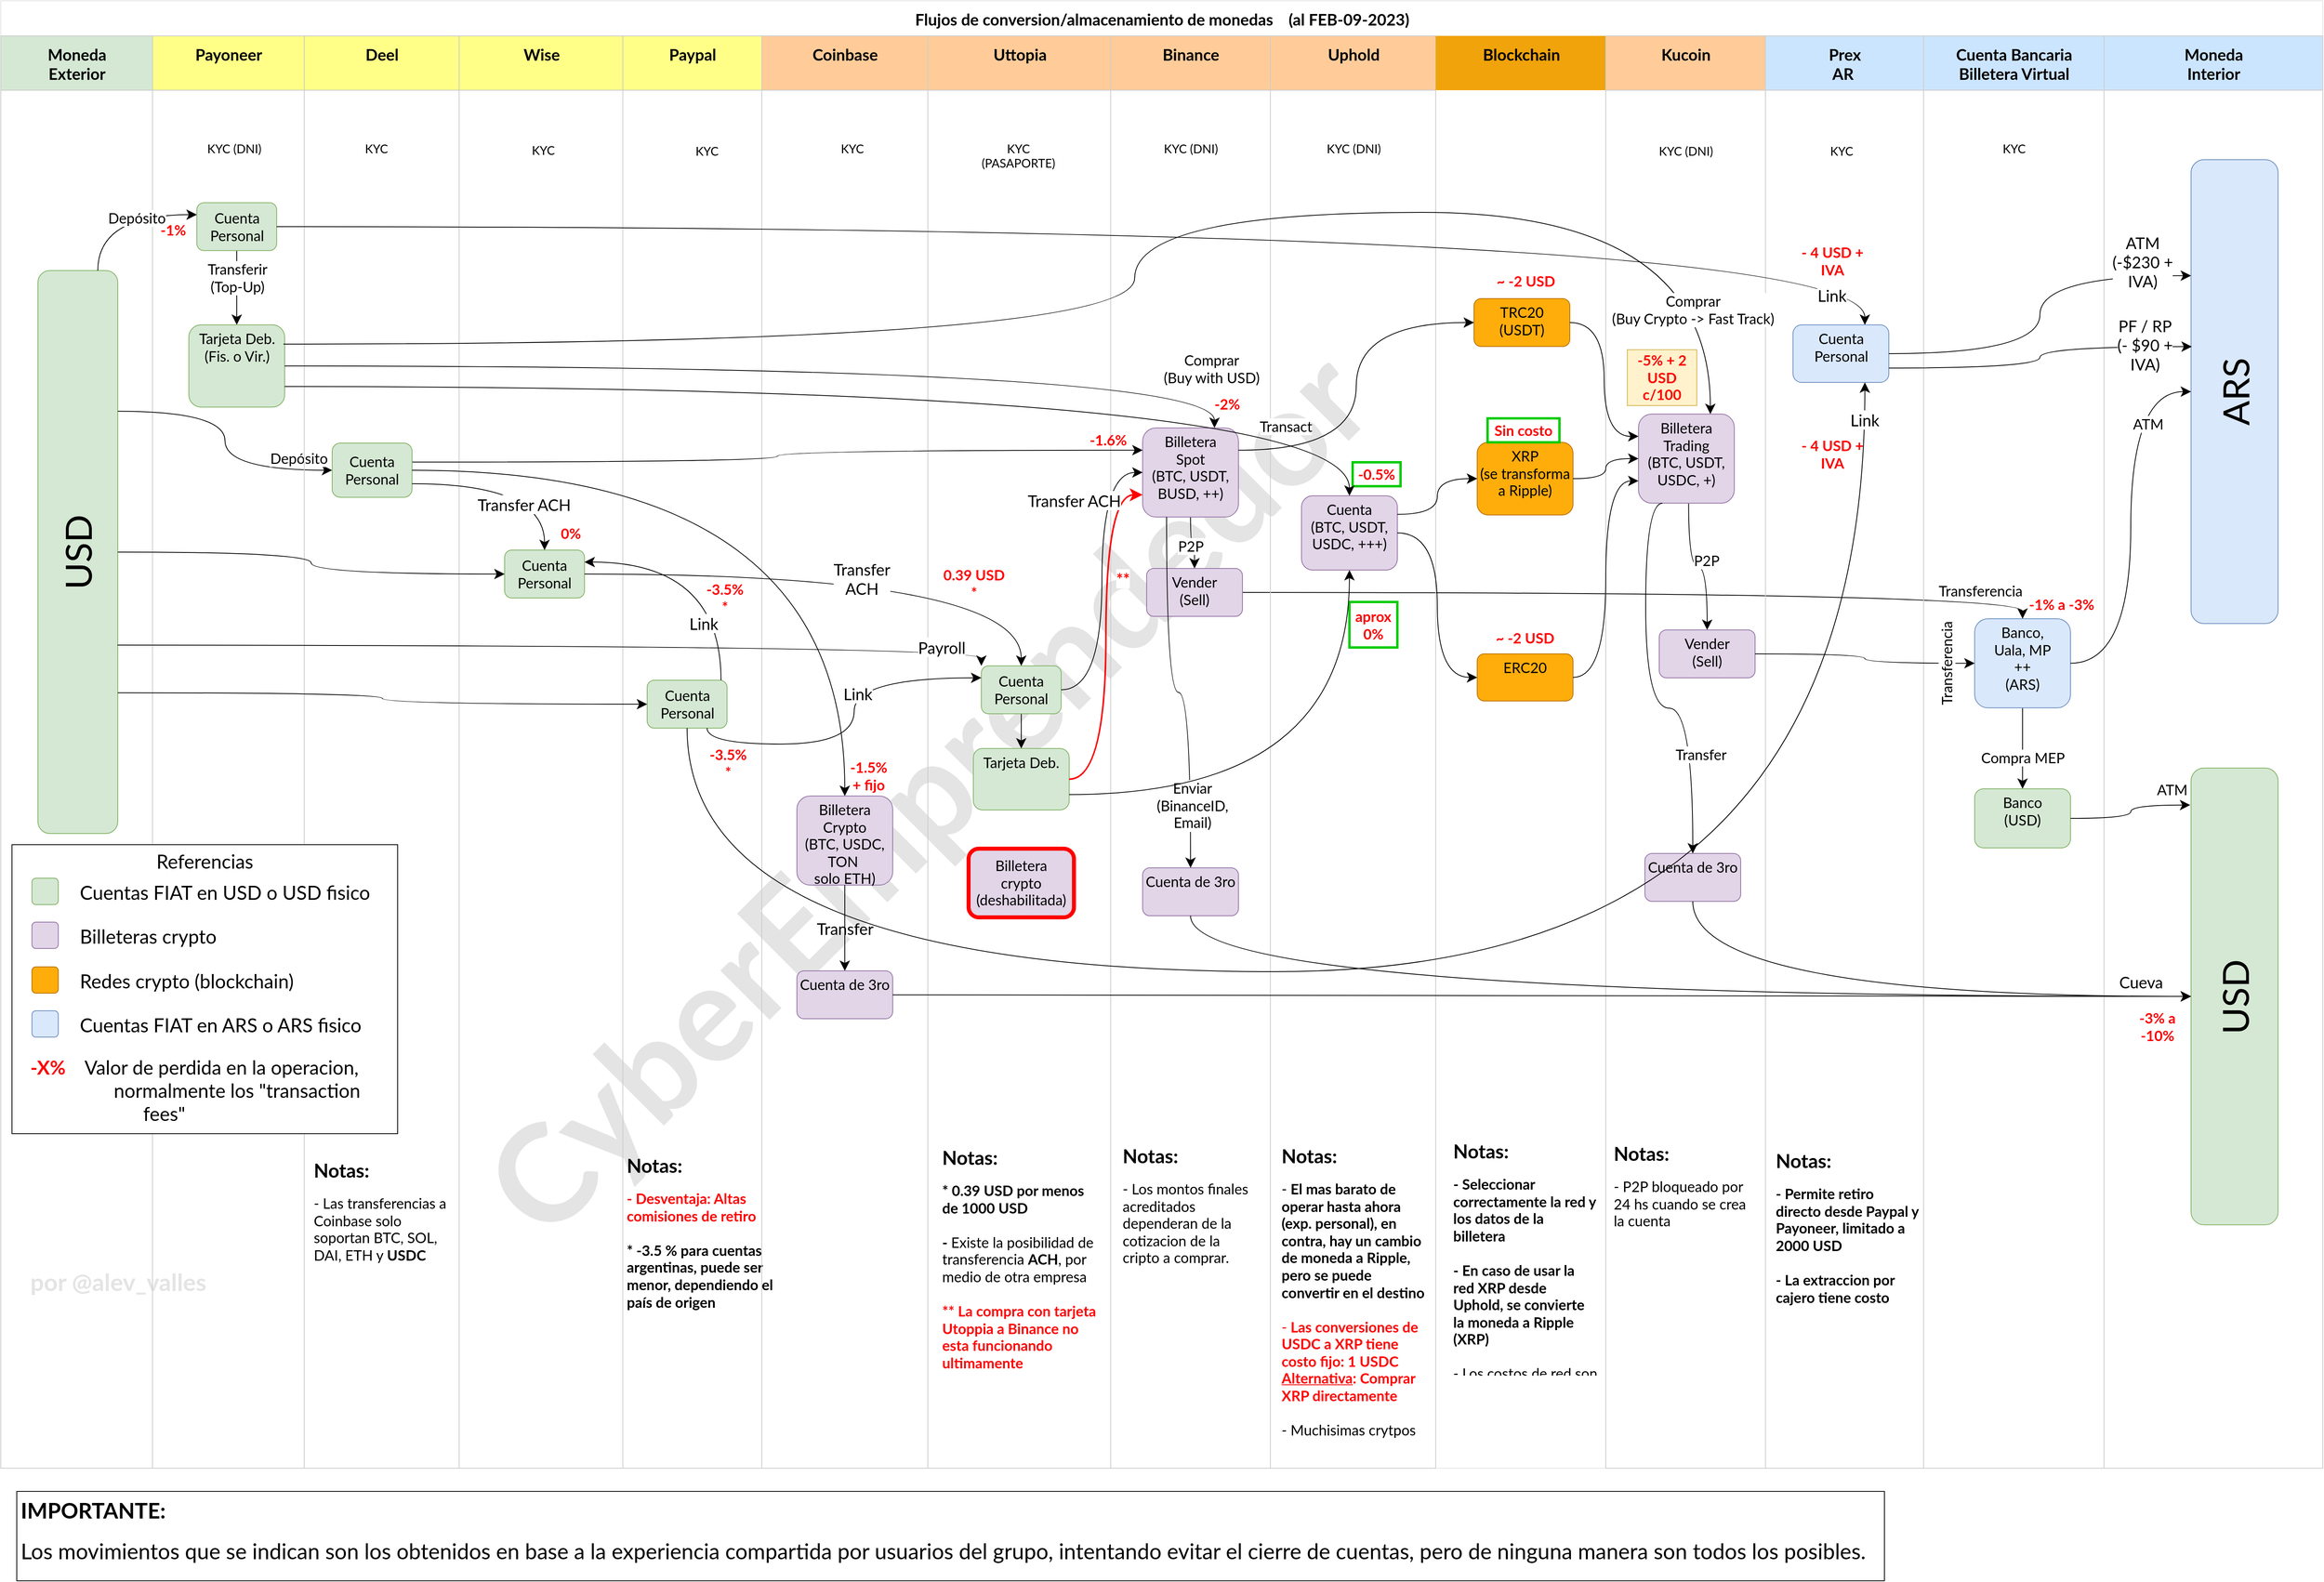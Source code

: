 <mxfile version="20.8.16" type="device"><diagram name="Main" id="74e2e168-ea6b-b213-b513-2b3c1d86103e"><mxGraphModel dx="3585" dy="2508" grid="0" gridSize="10" guides="1" tooltips="1" connect="1" arrows="1" fold="1" page="0" pageScale="1" pageWidth="1100" pageHeight="850" background="none" math="0" shadow="0"><root><mxCell id="0"/><mxCell id="TEljSf_u7JRBcbXx88Jv-3" value="Referencias" style="locked=1;" parent="0"/><mxCell id="Boh0e2XZ__imPXikgvKo-1" value="Water" style="locked=1;" parent="0"/><mxCell id="Boh0e2XZ__imPXikgvKo-2" value="CyberEmprendedor" style="text;html=1;strokeColor=none;fillColor=none;align=center;verticalAlign=middle;whiteSpace=wrap;rounded=0;fontSize=170;fontStyle=1;fontFamily=Lato;fontSource=https%3A%2F%2Ffonts.googleapis.com%2Fcss%3Ffamily%3DLato;textOpacity=10;rotation=315;" parent="Boh0e2XZ__imPXikgvKo-1" vertex="1"><mxGeometry x="509" y="494" width="1475" height="840" as="geometry"/></mxCell><mxCell id="Boh0e2XZ__imPXikgvKo-4" value="por @alev_valles" style="text;html=1;strokeColor=none;fillColor=none;align=left;verticalAlign=middle;whiteSpace=wrap;rounded=0;fontSize=30;fontStyle=1;fontFamily=Lato;fontSource=https%3A%2F%2Ffonts.googleapis.com%2Fcss%3Ffamily%3DLato;textOpacity=10;rotation=0;" parent="Boh0e2XZ__imPXikgvKo-1" vertex="1"><mxGeometry x="125" y="1487" width="423" height="83" as="geometry"/></mxCell><mxCell id="1" style="" parent="0"/><mxCell id="plK1jbpf5UaX8TvRd6IY-1" value="Flujos de conversion/almacenamiento de monedas&amp;nbsp; &amp;nbsp; (al FEB-09-2023)" style="swimlane;html=1;childLayout=stackLayout;startSize=44;rounded=0;shadow=0;labelBackgroundColor=none;strokeWidth=1;fontFamily=Lato;fontSize=20;align=center;fontSource=https%3A%2F%2Ffonts.googleapis.com%2Fcss%3Ffamily%3DLato;autosize=1;strokeColor=#E6E6E6;collapsible=0;" parent="1" vertex="1"><mxGeometry x="90" y="-74" width="2908.0" height="1838" as="geometry"/></mxCell><mxCell id="plK1jbpf5UaX8TvRd6IY-2" style="edgeStyle=orthogonalEdgeStyle;rounded=1;orthogonalLoop=1;jettySize=auto;html=1;entryX=0.5;entryY=0;entryDx=0;entryDy=0;labelBackgroundColor=none;fontFamily=Lato;fontSource=https%3A%2F%2Ffonts.googleapis.com%2Fcss%3Ffamily%3DLato;fontSize=20;fontColor=default;exitX=1;exitY=0.5;exitDx=0;exitDy=0;curved=1;startArrow=none;startFill=0;endFill=1;strokeWidth=1;endSize=10;startSize=10;" parent="plK1jbpf5UaX8TvRd6IY-1" source="plK1jbpf5UaX8TvRd6IY-44" target="plK1jbpf5UaX8TvRd6IY-78" edge="1"><mxGeometry relative="1" as="geometry"/></mxCell><mxCell id="plK1jbpf5UaX8TvRd6IY-3" value="Transferencia" style="edgeLabel;html=1;align=center;verticalAlign=middle;resizable=0;points=[];fontSize=18;fontFamily=Lato;fontColor=default;fontSource=https%3A%2F%2Ffonts.googleapis.com%2Fcss%3Ffamily%3DLato;" parent="plK1jbpf5UaX8TvRd6IY-2" vertex="1" connectable="0"><mxGeometry x="0.863" y="-2" relative="1" as="geometry"><mxPoint x="-17" y="-4" as="offset"/></mxGeometry></mxCell><mxCell id="plK1jbpf5UaX8TvRd6IY-4" value="&lt;div&gt;Moneda&lt;/div&gt;&lt;div&gt;Exterior&lt;/div&gt;" style="swimlane;html=1;startSize=68;fontFamily=Lato;fontSource=https%3A%2F%2Ffonts.googleapis.com%2Fcss%3Ffamily%3DLato;fontSize=20;fillColor=#d5e8d4;strokeColor=#CCCCCC;autosize=1;verticalAlign=middle;collapsible=0;" parent="plK1jbpf5UaX8TvRd6IY-1" vertex="1"><mxGeometry y="44" width="190" height="1794" as="geometry"/></mxCell><mxCell id="plK1jbpf5UaX8TvRd6IY-5" value="USD" style="rounded=1;whiteSpace=wrap;html=1;shadow=0;labelBackgroundColor=none;strokeWidth=1;fontFamily=Lato;fontSize=46;align=center;fontSource=https%3A%2F%2Ffonts.googleapis.com%2Fcss%3Ffamily%3DLato;verticalAlign=middle;fillColor=#d5e8d4;strokeColor=#82b366;horizontal=0;points=[[0,0,0,0,0],[0,0.25,0,0,0],[0,0.5,0,0,0],[0,0.75,0,0,0],[0,1,0,0,0],[0.25,0,0,0,0],[0.25,1,0,0,0],[0.5,0,0,0,0],[0.5,1,0,0,0],[0.75,0,0,0,0],[0.75,1,0,0,0],[1,0,0,0,0],[1,0.17,0,0,0],[1,0.25,0,0,0],[1,0.33,0,0,0],[1,0.5,0,0,0],[1,0.67,0,0,0],[1,0.75,0,0,0],[1,0.83,0,0,0],[1,1,0,0,0]];" parent="plK1jbpf5UaX8TvRd6IY-4" vertex="1"><mxGeometry x="46.5" y="293.89" width="100" height="705.11" as="geometry"/></mxCell><mxCell id="plK1jbpf5UaX8TvRd6IY-6" value="&lt;div&gt;Payoneer&lt;/div&gt;&lt;div&gt;&lt;br&gt;&lt;/div&gt;" style="swimlane;html=1;startSize=68;fontFamily=Lato;fontSource=https%3A%2F%2Ffonts.googleapis.com%2Fcss%3Ffamily%3DLato;fontSize=20;fillColor=#ffff88;strokeColor=#CCCCCC;autosize=1;verticalAlign=middle;" parent="plK1jbpf5UaX8TvRd6IY-1" vertex="1"><mxGeometry x="190" y="44" width="190" height="1794" as="geometry"/></mxCell><mxCell id="plK1jbpf5UaX8TvRd6IY-7" value="" style="edgeStyle=orthogonalEdgeStyle;rounded=1;orthogonalLoop=1;jettySize=auto;html=1;fontFamily=Lato;fontSource=https%3A%2F%2Ffonts.googleapis.com%2Fcss%3Ffamily%3DLato;fontSize=20;labelBackgroundColor=none;startArrow=none;startFill=0;endFill=1;strokeWidth=1;endSize=10;startSize=10;" parent="plK1jbpf5UaX8TvRd6IY-6" source="plK1jbpf5UaX8TvRd6IY-9" target="plK1jbpf5UaX8TvRd6IY-10" edge="1"><mxGeometry relative="1" as="geometry"/></mxCell><mxCell id="plK1jbpf5UaX8TvRd6IY-8" value="&lt;div style=&quot;font-size: 18px;&quot;&gt;Transferir&lt;/div&gt;&lt;div style=&quot;font-size: 18px;&quot;&gt;(Top-Up)&lt;br style=&quot;font-size: 18px;&quot;&gt;&lt;/div&gt;" style="edgeLabel;html=1;align=center;verticalAlign=middle;resizable=0;points=[];fontSize=18;fontFamily=Lato;fontSource=https%3A%2F%2Ffonts.googleapis.com%2Fcss%3Ffamily%3DLato;" parent="plK1jbpf5UaX8TvRd6IY-7" vertex="1" connectable="0"><mxGeometry x="-0.202" y="1" relative="1" as="geometry"><mxPoint x="-1" y="-3" as="offset"/></mxGeometry></mxCell><mxCell id="plK1jbpf5UaX8TvRd6IY-9" value="&lt;div style=&quot;font-size: 18px;&quot;&gt;Cuenta&lt;/div&gt;&lt;div style=&quot;font-size: 18px;&quot;&gt;Personal&lt;br style=&quot;font-size: 18px;&quot;&gt;&lt;/div&gt;" style="rounded=1;whiteSpace=wrap;html=1;shadow=0;labelBackgroundColor=none;strokeWidth=1;fontFamily=Lato;fontSize=18;align=center;fontSource=https%3A%2F%2Ffonts.googleapis.com%2Fcss%3Ffamily%3DLato;fillColor=#d5e8d4;strokeColor=#82b366;" parent="plK1jbpf5UaX8TvRd6IY-6" vertex="1"><mxGeometry x="55.5" y="208.89" width="100" height="60" as="geometry"/></mxCell><mxCell id="plK1jbpf5UaX8TvRd6IY-10" value="&lt;div style=&quot;font-size: 18px;&quot;&gt;Tarjeta Deb.&lt;br style=&quot;font-size: 18px;&quot;&gt;&lt;/div&gt;&lt;div style=&quot;font-size: 18px;&quot;&gt;(Fis. o Vir.)&lt;br style=&quot;font-size: 18px;&quot;&gt;&lt;/div&gt;" style="whiteSpace=wrap;html=1;fontSize=18;fontFamily=Lato;rounded=1;shadow=0;labelBackgroundColor=none;strokeWidth=1;fontSource=https%3A%2F%2Ffonts.googleapis.com%2Fcss%3Ffamily%3DLato;verticalAlign=top;fillColor=#d5e8d4;strokeColor=#82b366;" parent="plK1jbpf5UaX8TvRd6IY-6" vertex="1"><mxGeometry x="45.5" y="361.89" width="120" height="103" as="geometry"/></mxCell><mxCell id="plK1jbpf5UaX8TvRd6IY-11" value="" style="shape=image;html=1;verticalAlign=top;verticalLabelPosition=bottom;labelBackgroundColor=#ffffff;imageAspect=0;aspect=fixed;image=https://cdn0.iconfinder.com/data/icons/credit-card-debit-card-payment-PNG/80/Mastercard-Curved.png;strokeColor=#CCCCCC;fontFamily=Lato;fontSource=https%3A%2F%2Ffonts.googleapis.com%2Fcss%3Ffamily%3DLato;fontSize=14;" parent="plK1jbpf5UaX8TvRd6IY-6" vertex="1"><mxGeometry x="83" y="419.89" width="45" height="45" as="geometry"/></mxCell><mxCell id="plK1jbpf5UaX8TvRd6IY-12" value="KYC (DNI)" style="shape=image;html=1;verticalAlign=top;verticalLabelPosition=bottom;labelBackgroundColor=#ffffff;imageAspect=0;aspect=fixed;image=https://cdn0.iconfinder.com/data/icons/phosphor-regular-vol-3/256/identification-card-128.png;strokeColor=#CCCCCC;fontFamily=Lato;fontSource=https%3A%2F%2Ffonts.googleapis.com%2Fcss%3Ffamily%3DLato;fontSize=15;" parent="plK1jbpf5UaX8TvRd6IY-6" vertex="1"><mxGeometry x="76" y="74" width="51" height="51" as="geometry"/></mxCell><mxCell id="plK1jbpf5UaX8TvRd6IY-13" value="&lt;b style=&quot;font-size: 18px;&quot;&gt;&lt;font data-font-src=&quot;https://fonts.googleapis.com/css?family=Lato&quot; style=&quot;font-size: 18px;&quot; color=&quot;#FF0000&quot;&gt;&lt;span style=&quot;font-size: 18px;&quot;&gt;-1%&lt;/span&gt;&lt;/font&gt;&lt;/b&gt;" style="text;html=1;strokeColor=none;fillColor=none;align=center;verticalAlign=middle;whiteSpace=wrap;rounded=0;fontSize=18;fontStyle=0;fontFamily=Lato;fontSource=https%3A%2F%2Ffonts.googleapis.com%2Fcss%3Ffamily%3DLato;" parent="plK1jbpf5UaX8TvRd6IY-6" vertex="1"><mxGeometry x="-4.5" y="228" width="60" height="30" as="geometry"/></mxCell><mxCell id="plK1jbpf5UaX8TvRd6IY-14" style="edgeStyle=orthogonalEdgeStyle;rounded=1;html=1;labelBackgroundColor=none;startArrow=none;startFill=0;endArrow=classic;endFill=1;jettySize=auto;orthogonalLoop=1;strokeWidth=1;fontFamily=Lato;fontSize=20;fontSource=https%3A%2F%2Ffonts.googleapis.com%2Fcss%3Ffamily%3DLato;exitX=0.75;exitY=0;exitDx=0;exitDy=0;curved=1;exitPerimeter=0;entryX=0;entryY=0.25;entryDx=0;entryDy=0;endSize=10;startSize=10;" parent="plK1jbpf5UaX8TvRd6IY-1" source="plK1jbpf5UaX8TvRd6IY-5" target="plK1jbpf5UaX8TvRd6IY-9" edge="1"><mxGeometry relative="1" as="geometry"/></mxCell><mxCell id="plK1jbpf5UaX8TvRd6IY-15" value="Depósito" style="edgeLabel;html=1;align=center;verticalAlign=middle;resizable=0;points=[];fontSize=18;fontFamily=Lato;fontSource=https%3A%2F%2Ffonts.googleapis.com%2Fcss%3Ffamily%3DLato;" parent="plK1jbpf5UaX8TvRd6IY-14" vertex="1" connectable="0"><mxGeometry x="0.277" relative="1" as="geometry"><mxPoint x="-6" y="4" as="offset"/></mxGeometry></mxCell><mxCell id="plK1jbpf5UaX8TvRd6IY-16" style="edgeStyle=orthogonalEdgeStyle;rounded=1;html=1;labelBackgroundColor=none;startArrow=none;startFill=0;startSize=10;endArrow=classic;endFill=1;endSize=10;jettySize=auto;orthogonalLoop=1;strokeWidth=1;fontFamily=Lato;fontSize=20;fontSource=https%3A%2F%2Ffonts.googleapis.com%2Fcss%3Ffamily%3DLato;exitX=1;exitY=0.25;exitDx=0;exitDy=0;entryX=0;entryY=0.5;entryDx=0;entryDy=0;curved=1;exitPerimeter=0;" parent="plK1jbpf5UaX8TvRd6IY-1" source="plK1jbpf5UaX8TvRd6IY-5" target="plK1jbpf5UaX8TvRd6IY-19" edge="1"><mxGeometry relative="1" as="geometry"><mxPoint x="81.5" y="341.89" as="sourcePoint"/></mxGeometry></mxCell><mxCell id="plK1jbpf5UaX8TvRd6IY-17" value="Depósito" style="edgeLabel;html=1;align=center;verticalAlign=middle;resizable=0;points=[];fontSize=18;fontFamily=Lato;fontSource=https%3A%2F%2Ffonts.googleapis.com%2Fcss%3Ffamily%3DLato;" parent="plK1jbpf5UaX8TvRd6IY-16" vertex="1" connectable="0"><mxGeometry x="0.277" relative="1" as="geometry"><mxPoint x="81" y="-15" as="offset"/></mxGeometry></mxCell><mxCell id="plK1jbpf5UaX8TvRd6IY-18" value="&lt;div&gt;Deel&lt;/div&gt;&lt;div&gt;&lt;br&gt;&lt;/div&gt;" style="swimlane;html=1;startSize=68;fontFamily=Lato;fontSource=https%3A%2F%2Ffonts.googleapis.com%2Fcss%3Ffamily%3DLato;fontSize=20;fillColor=#ffff88;strokeColor=#CCCCCC;autosize=1;verticalAlign=middle;" parent="plK1jbpf5UaX8TvRd6IY-1" vertex="1"><mxGeometry x="380" y="44" width="194.0" height="1794" as="geometry"/></mxCell><mxCell id="plK1jbpf5UaX8TvRd6IY-19" value="&lt;div style=&quot;font-size: 18px;&quot;&gt;Cuenta&lt;/div&gt;&lt;div style=&quot;font-size: 18px;&quot;&gt;Personal&lt;br style=&quot;font-size: 18px;&quot;&gt;&lt;/div&gt;" style="rounded=1;whiteSpace=wrap;html=1;shadow=0;labelBackgroundColor=none;strokeWidth=1;fontFamily=Lato;fontSize=18;align=center;fontSource=https%3A%2F%2Ffonts.googleapis.com%2Fcss%3Ffamily%3DLato;fillColor=#d5e8d4;strokeColor=#82b366;" parent="plK1jbpf5UaX8TvRd6IY-18" vertex="1"><mxGeometry x="35" y="510" width="100" height="67.89" as="geometry"/></mxCell><mxCell id="plK1jbpf5UaX8TvRd6IY-20" value="KYC" style="shape=image;html=1;verticalAlign=top;verticalLabelPosition=bottom;labelBackgroundColor=#ffffff;imageAspect=0;aspect=fixed;image=https://cdn0.iconfinder.com/data/icons/phosphor-regular-vol-3/256/identification-card-128.png;strokeColor=#CCCCCC;fontFamily=Lato;fontSource=https%3A%2F%2Ffonts.googleapis.com%2Fcss%3Ffamily%3DLato;fontSize=15;" parent="plK1jbpf5UaX8TvRd6IY-18" vertex="1"><mxGeometry x="64.5" y="74" width="51" height="51" as="geometry"/></mxCell><mxCell id="EFXbUnzwnO9cPhhUtlan-17" value="&lt;h1 style=&quot;font-size: 24px;&quot;&gt;Notas:&lt;/h1&gt;&lt;div&gt;- Las transferencias a Coinbase solo soportan BTC, SOL, DAI, ETH y &lt;b&gt;USDC&lt;/b&gt;&lt;/div&gt;" style="text;html=1;strokeColor=none;fillColor=none;spacing=5;spacingTop=-20;whiteSpace=wrap;overflow=hidden;rounded=0;fontSize=18;fontFamily=Lato;fontSource=https%3A%2F%2Ffonts.googleapis.com%2Fcss%3Ffamily%3DLato;" parent="plK1jbpf5UaX8TvRd6IY-18" vertex="1"><mxGeometry x="7.0" y="1401" width="180" height="220" as="geometry"/></mxCell><mxCell id="HxroofoIQyzziF8KAB9Z-2" value="" style="group;fontFamily=Lato;fontSource=https%3A%2F%2Ffonts.googleapis.com%2Fcss%3Ffamily%3DLato;" parent="plK1jbpf5UaX8TvRd6IY-18" vertex="1" connectable="0"><mxGeometry x="-366" y="1013" width="483" height="362" as="geometry"/></mxCell><mxCell id="TEljSf_u7JRBcbXx88Jv-4" value="Referencias" style="rounded=0;whiteSpace=wrap;html=1;labelBorderColor=none;strokeWidth=1;fontFamily=Lato;fontSource=https%3A%2F%2Ffonts.googleapis.com%2Fcss%3Ffamily%3DLato;fontSize=24;verticalAlign=top;shadow=0;labelBackgroundColor=none;container=0;" parent="HxroofoIQyzziF8KAB9Z-2" vertex="1"><mxGeometry width="483" height="362" as="geometry"/></mxCell><mxCell id="TEljSf_u7JRBcbXx88Jv-5" value="&lt;div style=&quot;font-size: 18px;&quot;&gt;&lt;br&gt;&lt;/div&gt;" style="rounded=1;whiteSpace=wrap;html=1;shadow=0;labelBackgroundColor=none;strokeWidth=1;fontFamily=Lato;fontSize=18;align=center;fontSource=https%3A%2F%2Ffonts.googleapis.com%2Fcss%3Ffamily%3DLato;fillColor=#d5e8d4;strokeColor=#82b366;container=0;" parent="HxroofoIQyzziF8KAB9Z-2" vertex="1"><mxGeometry x="25" y="42" width="33" height="33" as="geometry"/></mxCell><mxCell id="TEljSf_u7JRBcbXx88Jv-7" value="&lt;div style=&quot;font-size: 18px;&quot;&gt;&lt;br&gt;&lt;/div&gt;" style="rounded=1;whiteSpace=wrap;html=1;shadow=0;labelBackgroundColor=none;strokeWidth=1;fontFamily=Lato;fontSize=18;align=center;fontSource=https%3A%2F%2Ffonts.googleapis.com%2Fcss%3Ffamily%3DLato;fillColor=#e1d5e7;strokeColor=#9673a6;container=0;" parent="HxroofoIQyzziF8KAB9Z-2" vertex="1"><mxGeometry x="25" y="97" width="33" height="33" as="geometry"/></mxCell><mxCell id="TEljSf_u7JRBcbXx88Jv-10" value="" style="whiteSpace=wrap;html=1;fontSize=18;fontFamily=Lato;verticalAlign=top;fillColor=#FFAD0B;strokeColor=#BD7000;rounded=1;shadow=0;labelBackgroundColor=none;strokeWidth=1;fontSource=https%3A%2F%2Ffonts.googleapis.com%2Fcss%3Ffamily%3DLato;fontColor=#000000;container=0;" parent="HxroofoIQyzziF8KAB9Z-2" vertex="1"><mxGeometry x="25" y="153" width="33" height="33" as="geometry"/></mxCell><mxCell id="TEljSf_u7JRBcbXx88Jv-12" value="" style="whiteSpace=wrap;html=1;fontSize=18;fontFamily=Lato;verticalAlign=top;rounded=1;shadow=0;labelBackgroundColor=none;strokeWidth=1;fontSource=https%3A%2F%2Ffonts.googleapis.com%2Fcss%3Ffamily%3DLato;fillColor=#dae8fc;strokeColor=#6c8ebf;container=0;" parent="HxroofoIQyzziF8KAB9Z-2" vertex="1"><mxGeometry x="25.0" y="208" width="33" height="33" as="geometry"/></mxCell><mxCell id="TEljSf_u7JRBcbXx88Jv-6" value="Cuentas FIAT en USD o USD fisico" style="text;html=1;strokeColor=none;fillColor=none;align=left;verticalAlign=middle;whiteSpace=wrap;rounded=0;fontSize=24;fontFamily=Lato;fontColor=default;container=0;fontSource=https%3A%2F%2Ffonts.googleapis.com%2Fcss%3Ffamily%3DLato;" parent="HxroofoIQyzziF8KAB9Z-2" vertex="1"><mxGeometry x="83" y="45" width="371" height="30" as="geometry"/></mxCell><mxCell id="TEljSf_u7JRBcbXx88Jv-8" value="Billeteras crypto" style="text;html=1;strokeColor=none;fillColor=none;align=left;verticalAlign=middle;whiteSpace=wrap;rounded=0;fontSize=24;fontFamily=Lato;fontColor=default;container=0;fontSource=https%3A%2F%2Ffonts.googleapis.com%2Fcss%3Ffamily%3DLato;" parent="HxroofoIQyzziF8KAB9Z-2" vertex="1"><mxGeometry x="83" y="100" width="371" height="30" as="geometry"/></mxCell><mxCell id="TEljSf_u7JRBcbXx88Jv-11" value="Redes crypto (blockchain)" style="text;html=1;strokeColor=none;fillColor=none;align=left;verticalAlign=middle;whiteSpace=wrap;rounded=0;fontSize=24;fontFamily=Lato;fontColor=default;container=0;fontSource=https%3A%2F%2Ffonts.googleapis.com%2Fcss%3Ffamily%3DLato;" parent="HxroofoIQyzziF8KAB9Z-2" vertex="1"><mxGeometry x="83" y="156" width="371" height="30" as="geometry"/></mxCell><mxCell id="TEljSf_u7JRBcbXx88Jv-13" value="Cuentas FIAT en ARS o ARS fisico" style="text;html=1;strokeColor=none;fillColor=none;align=left;verticalAlign=middle;whiteSpace=wrap;rounded=0;fontSize=24;fontFamily=Lato;fontColor=default;container=0;fontSource=https%3A%2F%2Ffonts.googleapis.com%2Fcss%3Ffamily%3DLato;" parent="HxroofoIQyzziF8KAB9Z-2" vertex="1"><mxGeometry x="83" y="211" width="371" height="30" as="geometry"/></mxCell><mxCell id="HxroofoIQyzziF8KAB9Z-1" value="&lt;font color=&quot;#ff0000&quot;&gt;&lt;b&gt;-X%&lt;/b&gt;&lt;/font&gt;&amp;nbsp; &amp;nbsp; Valor de perdida en la operacion,&amp;nbsp; &amp;nbsp; &amp;nbsp; &amp;nbsp; &amp;nbsp; &amp;nbsp; &amp;nbsp; &amp;nbsp; &amp;nbsp; &amp;nbsp;normalmente los &quot;transaction&amp;nbsp; &amp;nbsp; &amp;nbsp; &amp;nbsp; &amp;nbsp; &amp;nbsp; &amp;nbsp; &amp;nbsp; &amp;nbsp; &amp;nbsp; &amp;nbsp; &amp;nbsp; &amp;nbsp;fees&quot;" style="text;html=1;strokeColor=none;fillColor=none;align=left;verticalAlign=middle;whiteSpace=wrap;rounded=0;fontSize=24;fontFamily=Lato;fontColor=default;container=0;fontSource=https%3A%2F%2Ffonts.googleapis.com%2Fcss%3Ffamily%3DLato;" parent="HxroofoIQyzziF8KAB9Z-2" vertex="1"><mxGeometry x="21" y="266" width="428" height="83" as="geometry"/></mxCell><mxCell id="plK1jbpf5UaX8TvRd6IY-21" value="Wise&lt;br&gt;&amp;nbsp;" style="swimlane;html=1;startSize=68;fontFamily=Lato;fontSource=https%3A%2F%2Ffonts.googleapis.com%2Fcss%3Ffamily%3DLato;fontSize=20;fillColor=#FFFF88;strokeColor=#CCCCCC;autosize=1;verticalAlign=middle;" parent="plK1jbpf5UaX8TvRd6IY-1" vertex="1"><mxGeometry x="574.0" y="44" width="205" height="1794" as="geometry"/></mxCell><mxCell id="plK1jbpf5UaX8TvRd6IY-25" value="KYC" style="shape=image;html=1;verticalAlign=top;verticalLabelPosition=bottom;labelBackgroundColor=#ffffff;imageAspect=0;aspect=fixed;image=https://cdn0.iconfinder.com/data/icons/phosphor-regular-vol-3/256/identification-card-128.png;strokeColor=#CCCCCC;fontFamily=Lato;fontSource=https%3A%2F%2Ffonts.googleapis.com%2Fcss%3Ffamily%3DLato;fontSize=15;" parent="plK1jbpf5UaX8TvRd6IY-21" vertex="1"><mxGeometry x="79" y="76" width="51" height="51" as="geometry"/></mxCell><mxCell id="plK1jbpf5UaX8TvRd6IY-29" value="&lt;div style=&quot;font-size: 18px;&quot;&gt;Cuenta&lt;/div&gt;&lt;div style=&quot;font-size: 18px;&quot;&gt;Personal&lt;br style=&quot;font-size: 18px;&quot;&gt;&lt;/div&gt;" style="rounded=1;whiteSpace=wrap;html=1;shadow=0;labelBackgroundColor=none;strokeWidth=1;fontFamily=Lato;fontSize=18;align=center;fontSource=https%3A%2F%2Ffonts.googleapis.com%2Fcss%3Ffamily%3DLato;fillColor=#d5e8d4;strokeColor=#82b366;" parent="plK1jbpf5UaX8TvRd6IY-21" vertex="1"><mxGeometry x="57" y="644" width="100" height="60" as="geometry"/></mxCell><mxCell id="EFXbUnzwnO9cPhhUtlan-15" value="&lt;b style=&quot;font-size: 18px;&quot;&gt;&lt;font data-font-src=&quot;https://fonts.googleapis.com/css?family=Lato&quot; style=&quot;font-size: 18px;&quot; color=&quot;#FF0000&quot;&gt;&lt;span style=&quot;font-size: 18px;&quot;&gt;0%&lt;/span&gt;&lt;/font&gt;&lt;/b&gt;" style="text;html=1;strokeColor=none;fillColor=none;align=center;verticalAlign=middle;whiteSpace=wrap;rounded=0;fontSize=18;fontStyle=0;fontFamily=Lato;fontSource=https%3A%2F%2Ffonts.googleapis.com%2Fcss%3Ffamily%3DLato;" parent="plK1jbpf5UaX8TvRd6IY-21" vertex="1"><mxGeometry x="110.0" y="608" width="60" height="30" as="geometry"/></mxCell><mxCell id="davnLd3aIfO87ohMspQF-1" value="Paypal&lt;br&gt;&amp;nbsp;&amp;nbsp;" style="swimlane;html=1;startSize=68;fontFamily=Lato;fontSource=https%3A%2F%2Ffonts.googleapis.com%2Fcss%3Ffamily%3DLato;fontSize=20;fillColor=#FFFF88;strokeColor=#CCCCCC;autosize=1;verticalAlign=middle;" vertex="1" parent="plK1jbpf5UaX8TvRd6IY-1"><mxGeometry x="779.0" y="44" width="174" height="1794" as="geometry"/></mxCell><mxCell id="davnLd3aIfO87ohMspQF-2" value="KYC" style="shape=image;html=1;verticalAlign=top;verticalLabelPosition=bottom;labelBackgroundColor=#ffffff;imageAspect=0;aspect=fixed;image=https://cdn0.iconfinder.com/data/icons/phosphor-regular-vol-3/256/identification-card-128.png;strokeColor=#CCCCCC;fontFamily=Lato;fontSource=https%3A%2F%2Ffonts.googleapis.com%2Fcss%3Ffamily%3DLato;fontSize=15;" vertex="1" parent="davnLd3aIfO87ohMspQF-1"><mxGeometry x="79.5" y="77" width="51" height="51" as="geometry"/></mxCell><mxCell id="davnLd3aIfO87ohMspQF-3" value="&lt;div style=&quot;font-size: 18px;&quot;&gt;Cuenta&lt;/div&gt;&lt;div style=&quot;font-size: 18px;&quot;&gt;Personal&lt;br style=&quot;font-size: 18px;&quot;&gt;&lt;/div&gt;" style="rounded=1;whiteSpace=wrap;html=1;shadow=0;labelBackgroundColor=none;strokeWidth=1;fontFamily=Lato;fontSize=18;align=center;fontSource=https%3A%2F%2Ffonts.googleapis.com%2Fcss%3Ffamily%3DLato;fillColor=#d5e8d4;strokeColor=#82b366;" vertex="1" parent="davnLd3aIfO87ohMspQF-1"><mxGeometry x="30.5" y="807" width="100" height="60" as="geometry"/></mxCell><mxCell id="davnLd3aIfO87ohMspQF-5" value="&lt;h1 style=&quot;font-size: 24px;&quot;&gt;Notas:&lt;/h1&gt;&lt;div&gt;&lt;/div&gt;&lt;b style=&quot;border-color: var(--border-color);&quot;&gt;&lt;font style=&quot;border-color: var(--border-color);&quot; color=&quot;#ff0000&quot;&gt;- Desventaja: Altas comisiones de retiro&lt;/font&gt;&lt;/b&gt;&lt;div&gt;&lt;b&gt;&lt;br&gt;&lt;/b&gt;&lt;/div&gt;&lt;div&gt;&lt;b&gt;* -3.5 % para cuentas argentinas, puede ser menor, dependiendo el país de origen&amp;nbsp;&lt;/b&gt;&lt;/div&gt;" style="text;html=1;strokeColor=none;fillColor=none;spacing=5;spacingTop=-20;whiteSpace=wrap;overflow=hidden;rounded=0;fontSize=18;fontFamily=Lato;fontSource=https%3A%2F%2Ffonts.googleapis.com%2Fcss%3Ffamily%3DLato;" vertex="1" parent="davnLd3aIfO87ohMspQF-1"><mxGeometry x="4.547e-13" y="1395" width="201" height="356" as="geometry"/></mxCell><mxCell id="davnLd3aIfO87ohMspQF-7" value="&lt;b style=&quot;font-size: 18px;&quot;&gt;&lt;font data-font-src=&quot;https://fonts.googleapis.com/css?family=Lato&quot; style=&quot;font-size: 18px;&quot; color=&quot;#FF0000&quot;&gt;&lt;span style=&quot;font-size: 18px;&quot;&gt;-3.5% *&lt;/span&gt;&lt;/font&gt;&lt;/b&gt;" style="text;html=1;strokeColor=none;fillColor=none;align=center;verticalAlign=middle;whiteSpace=wrap;rounded=0;fontSize=18;fontStyle=0;fontFamily=Lato;fontSource=https%3A%2F%2Ffonts.googleapis.com%2Fcss%3Ffamily%3DLato;" vertex="1" parent="davnLd3aIfO87ohMspQF-1"><mxGeometry x="98.0" y="689" width="60" height="30" as="geometry"/></mxCell><mxCell id="davnLd3aIfO87ohMspQF-9" value="&lt;b style=&quot;font-size: 18px;&quot;&gt;&lt;font data-font-src=&quot;https://fonts.googleapis.com/css?family=Lato&quot; style=&quot;font-size: 18px;&quot; color=&quot;#FF0000&quot;&gt;&lt;span style=&quot;font-size: 18px;&quot;&gt;-3.5% *&lt;/span&gt;&lt;/font&gt;&lt;/b&gt;" style="text;html=1;strokeColor=none;fillColor=none;align=center;verticalAlign=middle;whiteSpace=wrap;rounded=0;fontSize=18;fontStyle=0;fontFamily=Lato;fontSource=https%3A%2F%2Ffonts.googleapis.com%2Fcss%3Ffamily%3DLato;" vertex="1" parent="davnLd3aIfO87ohMspQF-1"><mxGeometry x="102.0" y="896" width="60" height="30" as="geometry"/></mxCell><mxCell id="plK1jbpf5UaX8TvRd6IY-27" value="Coinbase&lt;br&gt;&amp;nbsp;" style="swimlane;html=1;startSize=68;fontFamily=Lato;fontSource=https%3A%2F%2Ffonts.googleapis.com%2Fcss%3Ffamily%3DLato;fontSize=20;fillColor=#ffcc99;strokeColor=#CCCCCC;autosize=1;verticalAlign=middle;" parent="plK1jbpf5UaX8TvRd6IY-1" vertex="1"><mxGeometry x="953.0" y="44" width="208" height="1794" as="geometry"/></mxCell><mxCell id="plK1jbpf5UaX8TvRd6IY-28" value="KYC" style="shape=image;html=1;verticalAlign=top;verticalLabelPosition=bottom;labelBackgroundColor=#ffffff;imageAspect=0;aspect=fixed;image=https://cdn0.iconfinder.com/data/icons/phosphor-regular-vol-3/256/identification-card-128.png;strokeColor=#CCCCCC;fontFamily=Lato;fontSource=https%3A%2F%2Ffonts.googleapis.com%2Fcss%3Ffamily%3DLato;fontSize=15;" parent="plK1jbpf5UaX8TvRd6IY-27" vertex="1"><mxGeometry x="87.5" y="74" width="51" height="51" as="geometry"/></mxCell><mxCell id="plK1jbpf5UaX8TvRd6IY-23" value="&lt;div style=&quot;font-size: 18px;&quot;&gt;Billetera&lt;/div&gt;&lt;div style=&quot;font-size: 18px;&quot;&gt;Crypto&lt;/div&gt;&lt;div style=&quot;font-size: 18px;&quot;&gt;(BTC, USDC,&lt;/div&gt;&lt;div style=&quot;font-size: 18px;&quot;&gt;TON&amp;nbsp;&lt;/div&gt;&lt;div style=&quot;font-size: 18px;&quot;&gt;solo ETH)&lt;br style=&quot;font-size: 18px;&quot;&gt;&lt;/div&gt;" style="whiteSpace=wrap;html=1;fontSize=18;fontFamily=Lato;verticalAlign=top;rounded=1;shadow=0;labelBackgroundColor=none;strokeWidth=1;fontSource=https%3A%2F%2Ffonts.googleapis.com%2Fcss%3Ffamily%3DLato;fillColor=#e1d5e7;strokeColor=#9673a6;" parent="plK1jbpf5UaX8TvRd6IY-27" vertex="1"><mxGeometry x="44" y="952" width="120" height="111.61" as="geometry"/></mxCell><mxCell id="plK1jbpf5UaX8TvRd6IY-26" value="&lt;font color=&quot;#ff0000&quot;&gt;&lt;b&gt;-1.5% + fijo&lt;/b&gt;&lt;/font&gt;" style="text;html=1;strokeColor=none;fillColor=none;align=center;verticalAlign=middle;whiteSpace=wrap;rounded=0;fontSize=18;fontStyle=0;fontFamily=Lato;fontSource=https%3A%2F%2Ffonts.googleapis.com%2Fcss%3Ffamily%3DLato;" parent="plK1jbpf5UaX8TvRd6IY-27" vertex="1"><mxGeometry x="104" y="905" width="60" height="44" as="geometry"/></mxCell><mxCell id="plK1jbpf5UaX8TvRd6IY-24" value="Cuenta de 3ro" style="whiteSpace=wrap;html=1;fontSize=18;fontFamily=Lato;verticalAlign=top;fillColor=#e1d5e7;strokeColor=#9673a6;rounded=1;shadow=0;labelBackgroundColor=none;strokeWidth=1;fontSource=https%3A%2F%2Ffonts.googleapis.com%2Fcss%3Ffamily%3DLato;" parent="plK1jbpf5UaX8TvRd6IY-27" vertex="1"><mxGeometry x="44" y="1171.055" width="120" height="60" as="geometry"/></mxCell><mxCell id="plK1jbpf5UaX8TvRd6IY-22" value="Transfer" style="edgeStyle=orthogonalEdgeStyle;rounded=1;orthogonalLoop=1;jettySize=auto;html=1;entryX=0.5;entryY=0;entryDx=0;entryDy=0;fontSize=20;fontFamily=Lato;fontSource=https%3A%2F%2Ffonts.googleapis.com%2Fcss%3Ffamily%3DLato;labelBackgroundColor=none;startArrow=none;startFill=0;endFill=1;strokeWidth=1;endSize=10;startSize=10;" parent="plK1jbpf5UaX8TvRd6IY-27" source="plK1jbpf5UaX8TvRd6IY-23" target="plK1jbpf5UaX8TvRd6IY-24" edge="1"><mxGeometry relative="1" as="geometry"/></mxCell><mxCell id="plK1jbpf5UaX8TvRd6IY-30" value="Uttopia&lt;br&gt;&amp;nbsp;" style="swimlane;html=1;startSize=68;fontFamily=Lato;fontSource=https%3A%2F%2Ffonts.googleapis.com%2Fcss%3Ffamily%3DLato;fontSize=20;fillColor=#ffcc99;strokeColor=#CCCCCC;autosize=1;verticalAlign=middle;" parent="plK1jbpf5UaX8TvRd6IY-1" vertex="1"><mxGeometry x="1161.0" y="44" width="229" height="1794" as="geometry"/></mxCell><mxCell id="plK1jbpf5UaX8TvRd6IY-31" value="&lt;div style=&quot;font-size: 18px;&quot;&gt;Billetera&lt;/div&gt;&lt;div style=&quot;font-size: 18px;&quot;&gt;crypto&lt;/div&gt;&lt;div style=&quot;font-size: 18px;&quot;&gt;(deshabilitada)&lt;/div&gt;" style="rounded=1;whiteSpace=wrap;html=1;shadow=0;labelBackgroundColor=none;strokeWidth=5;fontFamily=Lato;fontSize=18;align=center;fontSource=https%3A%2F%2Ffonts.googleapis.com%2Fcss%3Ffamily%3DLato;fillColor=#E1D5E7;strokeColor=#FF0000;" parent="plK1jbpf5UaX8TvRd6IY-30" vertex="1"><mxGeometry x="51" y="1018" width="132" height="86" as="geometry"/></mxCell><mxCell id="plK1jbpf5UaX8TvRd6IY-32" value="&lt;font color=&quot;#ff0000&quot;&gt;&lt;b&gt;0.39 USD *&lt;/b&gt;&lt;/font&gt;" style="text;html=1;strokeColor=none;fillColor=none;align=center;verticalAlign=middle;whiteSpace=wrap;rounded=0;fontSize=18;fontStyle=0;fontFamily=Lato;fontSource=https%3A%2F%2Ffonts.googleapis.com%2Fcss%3Ffamily%3DLato;" parent="plK1jbpf5UaX8TvRd6IY-30" vertex="1"><mxGeometry x="12.5" y="671" width="90" height="30" as="geometry"/></mxCell><mxCell id="plK1jbpf5UaX8TvRd6IY-33" value="&lt;h1 style=&quot;font-size: 24px;&quot;&gt;Notas:&lt;/h1&gt;&lt;div&gt;&lt;b&gt;* 0.39 USD por menos de 1000 USD&lt;/b&gt;&lt;/div&gt;&lt;div&gt;&lt;b&gt;&lt;br&gt;&lt;/b&gt;&lt;/div&gt;&lt;div&gt;&lt;b&gt;- &lt;/b&gt;Existe la posibilidad de transferencia &lt;b&gt;ACH&lt;/b&gt;, por medio de otra empresa&lt;/div&gt;&lt;div&gt;&lt;b&gt;&lt;br&gt;&lt;/b&gt;&lt;/div&gt;&lt;div&gt;&lt;b&gt;&lt;font color=&quot;#ff0000&quot;&gt;** La compra con tarjeta Utoppia a Binance no esta funcionando ultimamente&lt;/font&gt;&lt;/b&gt;&lt;/div&gt;" style="text;html=1;strokeColor=none;fillColor=none;spacing=5;spacingTop=-20;whiteSpace=wrap;overflow=hidden;rounded=0;fontSize=18;fontFamily=Lato;fontSource=https%3A%2F%2Ffonts.googleapis.com%2Fcss%3Ffamily%3DLato;" parent="plK1jbpf5UaX8TvRd6IY-30" vertex="1"><mxGeometry x="12.5" y="1385" width="201" height="356" as="geometry"/></mxCell><mxCell id="plK1jbpf5UaX8TvRd6IY-34" value="KYC&lt;br&gt;(PASAPORTE)" style="shape=image;html=1;verticalAlign=top;verticalLabelPosition=bottom;labelBackgroundColor=#ffffff;imageAspect=0;aspect=fixed;image=https://cdn0.iconfinder.com/data/icons/phosphor-regular-vol-3/256/identification-card-128.png;strokeColor=#CCCCCC;fontFamily=Lato;fontSource=https%3A%2F%2Ffonts.googleapis.com%2Fcss%3Ffamily%3DLato;fontSize=15;" parent="plK1jbpf5UaX8TvRd6IY-30" vertex="1"><mxGeometry x="87.5" y="74" width="51" height="51" as="geometry"/></mxCell><mxCell id="plK1jbpf5UaX8TvRd6IY-35" style="edgeStyle=orthogonalEdgeStyle;shape=connector;curved=1;rounded=1;orthogonalLoop=1;jettySize=auto;html=1;entryX=0.5;entryY=0;entryDx=0;entryDy=0;labelBackgroundColor=none;strokeColor=default;strokeWidth=1;fontFamily=Lato;fontSource=https%3A%2F%2Ffonts.googleapis.com%2Fcss%3Ffamily%3DLato;fontSize=27;fontColor=default;startArrow=none;startFill=0;endArrow=classic;endFill=1;startSize=10;endSize=10;" parent="plK1jbpf5UaX8TvRd6IY-30" source="plK1jbpf5UaX8TvRd6IY-36" target="plK1jbpf5UaX8TvRd6IY-37" edge="1"><mxGeometry relative="1" as="geometry"/></mxCell><mxCell id="plK1jbpf5UaX8TvRd6IY-36" value="&lt;div style=&quot;font-size: 18px;&quot;&gt;Cuenta&lt;/div&gt;&lt;div style=&quot;font-size: 18px;&quot;&gt;Personal&lt;br style=&quot;font-size: 18px;&quot;&gt;&lt;/div&gt;" style="rounded=1;whiteSpace=wrap;html=1;shadow=0;labelBackgroundColor=none;strokeWidth=1;fontFamily=Lato;fontSize=18;align=center;fontSource=https%3A%2F%2Ffonts.googleapis.com%2Fcss%3Ffamily%3DLato;fillColor=#d5e8d4;strokeColor=#82b366;" parent="plK1jbpf5UaX8TvRd6IY-30" vertex="1"><mxGeometry x="67" y="789" width="100" height="60" as="geometry"/></mxCell><mxCell id="plK1jbpf5UaX8TvRd6IY-37" value="&lt;div style=&quot;font-size: 18px;&quot;&gt;Tarjeta Deb.&lt;/div&gt;" style="whiteSpace=wrap;html=1;fontSize=18;fontFamily=Lato;rounded=1;shadow=0;labelBackgroundColor=none;strokeWidth=1;fontSource=https%3A%2F%2Ffonts.googleapis.com%2Fcss%3Ffamily%3DLato;verticalAlign=top;fillColor=#d5e8d4;strokeColor=#82b366;" parent="plK1jbpf5UaX8TvRd6IY-30" vertex="1"><mxGeometry x="57" y="892.5" width="120" height="77" as="geometry"/></mxCell><mxCell id="plK1jbpf5UaX8TvRd6IY-38" value="" style="shape=image;html=1;verticalAlign=top;verticalLabelPosition=bottom;labelBackgroundColor=#ffffff;imageAspect=0;aspect=fixed;image=https://cdn0.iconfinder.com/data/icons/credit-card-debit-card-payment-PNG/80/Mastercard-Curved.png;strokeColor=#CCCCCC;fontFamily=Lato;fontSource=https%3A%2F%2Ffonts.googleapis.com%2Fcss%3Ffamily%3DLato;fontSize=14;" parent="plK1jbpf5UaX8TvRd6IY-30" vertex="1"><mxGeometry x="98.5" y="924.5" width="45" height="45" as="geometry"/></mxCell><mxCell id="plK1jbpf5UaX8TvRd6IY-39" value="&lt;div&gt;Binance&lt;/div&gt;&lt;div&gt;&lt;br&gt;&lt;/div&gt;" style="swimlane;html=1;startSize=68;fontFamily=Lato;fontSource=https%3A%2F%2Ffonts.googleapis.com%2Fcss%3Ffamily%3DLato;fontSize=20;fillColor=#ffcc99;strokeColor=#CCCCCC;autosize=1;verticalAlign=middle;" parent="plK1jbpf5UaX8TvRd6IY-1" vertex="1"><mxGeometry x="1390.0" y="44" width="200" height="1794" as="geometry"/></mxCell><mxCell id="plK1jbpf5UaX8TvRd6IY-40" value="KYC (DNI)" style="shape=image;html=1;verticalAlign=top;verticalLabelPosition=bottom;labelBackgroundColor=#ffffff;imageAspect=0;aspect=fixed;image=https://cdn0.iconfinder.com/data/icons/phosphor-regular-vol-3/256/identification-card-128.png;strokeColor=#CCCCCC;fontFamily=Lato;fontSource=https%3A%2F%2Ffonts.googleapis.com%2Fcss%3Ffamily%3DLato;fontSize=15;" parent="plK1jbpf5UaX8TvRd6IY-39" vertex="1"><mxGeometry x="74.5" y="74" width="51" height="51" as="geometry"/></mxCell><mxCell id="plK1jbpf5UaX8TvRd6IY-41" value="" style="edgeStyle=orthogonalEdgeStyle;rounded=1;orthogonalLoop=1;jettySize=auto;html=1;fontSize=20;labelBackgroundColor=none;fontFamily=Lato;fontSource=https%3A%2F%2Ffonts.googleapis.com%2Fcss%3Ffamily%3DLato;curved=1;startArrow=none;startFill=0;endFill=1;strokeWidth=1;endSize=10;startSize=10;" parent="plK1jbpf5UaX8TvRd6IY-39" source="plK1jbpf5UaX8TvRd6IY-43" target="plK1jbpf5UaX8TvRd6IY-44" edge="1"><mxGeometry relative="1" as="geometry"/></mxCell><mxCell id="plK1jbpf5UaX8TvRd6IY-42" value="P2P" style="edgeLabel;html=1;align=center;verticalAlign=middle;resizable=0;points=[];fontSize=18;fontFamily=Lato;fontColor=default;fontSource=https%3A%2F%2Ffonts.googleapis.com%2Fcss%3Ffamily%3DLato;" parent="plK1jbpf5UaX8TvRd6IY-41" vertex="1" connectable="0"><mxGeometry x="0.187" y="-5" relative="1" as="geometry"><mxPoint as="offset"/></mxGeometry></mxCell><mxCell id="plK1jbpf5UaX8TvRd6IY-43" value="&lt;div style=&quot;font-size: 18px;&quot;&gt;Billetera&lt;/div&gt;&lt;div style=&quot;font-size: 18px;&quot;&gt;Spot&lt;/div&gt;&lt;div style=&quot;font-size: 18px;&quot;&gt;(BTC, USDT, BUSD, ++)&lt;br style=&quot;font-size: 18px;&quot;&gt;&lt;/div&gt;" style="whiteSpace=wrap;html=1;fontSize=18;fontFamily=Lato;verticalAlign=top;rounded=1;shadow=0;labelBackgroundColor=none;strokeWidth=1;fontSource=https%3A%2F%2Ffonts.googleapis.com%2Fcss%3Ffamily%3DLato;fillColor=#e1d5e7;strokeColor=#9673a6;" parent="plK1jbpf5UaX8TvRd6IY-39" vertex="1"><mxGeometry x="40" y="491" width="120" height="111.61" as="geometry"/></mxCell><mxCell id="plK1jbpf5UaX8TvRd6IY-44" value="&lt;div&gt;Vender&lt;/div&gt;&lt;div&gt;(Sell)&lt;br&gt;&lt;/div&gt;" style="whiteSpace=wrap;html=1;fontSize=18;fontFamily=Lato;verticalAlign=top;fillColor=#e1d5e7;strokeColor=#9673a6;rounded=1;shadow=0;labelBackgroundColor=none;strokeWidth=1;fontSource=https%3A%2F%2Ffonts.googleapis.com%2Fcss%3Ffamily%3DLato;" parent="plK1jbpf5UaX8TvRd6IY-39" vertex="1"><mxGeometry x="45" y="667.005" width="120" height="60" as="geometry"/></mxCell><mxCell id="plK1jbpf5UaX8TvRd6IY-45" value="Cuenta de 3ro" style="whiteSpace=wrap;html=1;fontSize=18;fontFamily=Lato;verticalAlign=top;fillColor=#e1d5e7;strokeColor=#9673a6;rounded=1;shadow=0;labelBackgroundColor=none;strokeWidth=1;fontSource=https%3A%2F%2Ffonts.googleapis.com%2Fcss%3Ffamily%3DLato;" parent="plK1jbpf5UaX8TvRd6IY-39" vertex="1"><mxGeometry x="40" y="1042.005" width="120" height="60" as="geometry"/></mxCell><mxCell id="plK1jbpf5UaX8TvRd6IY-46" style="edgeStyle=orthogonalEdgeStyle;rounded=1;orthogonalLoop=1;jettySize=auto;html=1;exitX=0.25;exitY=1;exitDx=0;exitDy=0;fontSize=20;fontFamily=Lato;fontSource=https%3A%2F%2Ffonts.googleapis.com%2Fcss%3Ffamily%3DLato;curved=1;labelBackgroundColor=none;startArrow=none;startFill=0;endFill=1;strokeWidth=1;endSize=10;startSize=10;" parent="plK1jbpf5UaX8TvRd6IY-39" source="plK1jbpf5UaX8TvRd6IY-43" target="plK1jbpf5UaX8TvRd6IY-45" edge="1"><mxGeometry relative="1" as="geometry"/></mxCell><mxCell id="plK1jbpf5UaX8TvRd6IY-47" value="&lt;div style=&quot;font-size: 18px;&quot;&gt;Enviar&lt;/div&gt;&lt;div style=&quot;font-size: 18px;&quot;&gt;(BinanceID,&lt;/div&gt;&lt;div style=&quot;font-size: 18px;&quot;&gt;Email)&lt;br style=&quot;font-size: 18px;&quot;&gt;&lt;/div&gt;" style="edgeLabel;html=1;align=center;verticalAlign=middle;resizable=0;points=[];fontSize=18;fontFamily=Lato;fontSource=https%3A%2F%2Ffonts.googleapis.com%2Fcss%3Ffamily%3DLato;" parent="plK1jbpf5UaX8TvRd6IY-46" vertex="1" connectable="0"><mxGeometry x="0.602" y="-5" relative="1" as="geometry"><mxPoint x="7" y="15" as="offset"/></mxGeometry></mxCell><mxCell id="plK1jbpf5UaX8TvRd6IY-48" value="&lt;b style=&quot;font-size: 18px;&quot;&gt;&lt;font data-font-src=&quot;https://fonts.googleapis.com/css?family=Lato&quot; style=&quot;font-size: 18px;&quot; color=&quot;#FF0000&quot;&gt;&lt;span style=&quot;font-size: 18px;&quot;&gt;-2%&lt;/span&gt;&lt;/font&gt;&lt;/b&gt;" style="text;html=1;strokeColor=none;fillColor=none;align=center;verticalAlign=middle;whiteSpace=wrap;rounded=0;fontSize=18;fontStyle=0;fontFamily=Lato;fontSource=https%3A%2F%2Ffonts.googleapis.com%2Fcss%3Ffamily%3DLato;" parent="plK1jbpf5UaX8TvRd6IY-39" vertex="1"><mxGeometry x="116" y="446" width="60" height="30" as="geometry"/></mxCell><mxCell id="plK1jbpf5UaX8TvRd6IY-49" value="&lt;b style=&quot;font-size: 18px;&quot;&gt;&lt;font data-font-src=&quot;https://fonts.googleapis.com/css?family=Lato&quot; style=&quot;font-size: 18px;&quot; color=&quot;#FF0000&quot;&gt;&lt;span style=&quot;font-size: 18px;&quot;&gt;-1.6%&lt;/span&gt;&lt;/font&gt;&lt;/b&gt;" style="text;html=1;strokeColor=none;fillColor=none;align=center;verticalAlign=middle;whiteSpace=wrap;rounded=0;fontSize=18;fontStyle=0;fontFamily=Lato;fontSource=https%3A%2F%2Ffonts.googleapis.com%2Fcss%3Ffamily%3DLato;" parent="plK1jbpf5UaX8TvRd6IY-39" vertex="1"><mxGeometry x="-33" y="491" width="60" height="30" as="geometry"/></mxCell><mxCell id="EFXbUnzwnO9cPhhUtlan-12" value="&lt;h1 style=&quot;font-size: 24px;&quot;&gt;Notas:&lt;/h1&gt;&lt;div&gt;- Los montos finales acreditados dependeran de la cotizacion de la cripto a comprar.&amp;nbsp;&lt;/div&gt;" style="text;html=1;strokeColor=none;fillColor=none;spacing=5;spacingTop=-20;whiteSpace=wrap;overflow=hidden;rounded=0;fontSize=18;fontFamily=Lato;fontSource=https%3A%2F%2Ffonts.googleapis.com%2Fcss%3Ffamily%3DLato;" parent="plK1jbpf5UaX8TvRd6IY-39" vertex="1"><mxGeometry x="10" y="1383" width="180" height="220" as="geometry"/></mxCell><mxCell id="plK1jbpf5UaX8TvRd6IY-50" value="Uphold&lt;br&gt;&amp;nbsp;" style="swimlane;html=1;startSize=68;fontFamily=Lato;fontSource=https%3A%2F%2Ffonts.googleapis.com%2Fcss%3Ffamily%3DLato;fontSize=20;fillColor=#ffcc99;strokeColor=#CCCCCC;autosize=1;verticalAlign=middle;" parent="plK1jbpf5UaX8TvRd6IY-1" vertex="1"><mxGeometry x="1590.0" y="44" width="207" height="1794" as="geometry"/></mxCell><mxCell id="plK1jbpf5UaX8TvRd6IY-51" value="&lt;div style=&quot;font-size: 18px;&quot;&gt;Cuenta&lt;/div&gt;&lt;div style=&quot;font-size: 18px;&quot;&gt;(BTC, USDT, USDC, +++)&lt;br style=&quot;font-size: 18px;&quot;&gt;&lt;/div&gt;" style="whiteSpace=wrap;html=1;fontSize=18;fontFamily=Lato;verticalAlign=top;rounded=1;shadow=0;labelBackgroundColor=none;strokeWidth=1;fontSource=https%3A%2F%2Ffonts.googleapis.com%2Fcss%3Ffamily%3DLato;fillColor=#e1d5e7;strokeColor=#9673a6;" parent="plK1jbpf5UaX8TvRd6IY-50" vertex="1"><mxGeometry x="39" y="576" width="120" height="93" as="geometry"/></mxCell><mxCell id="plK1jbpf5UaX8TvRd6IY-52" value="KYC (DNI)" style="shape=image;html=1;verticalAlign=top;verticalLabelPosition=bottom;labelBackgroundColor=#ffffff;imageAspect=0;aspect=fixed;image=https://cdn0.iconfinder.com/data/icons/phosphor-regular-vol-3/256/identification-card-128.png;strokeColor=#CCCCCC;fontFamily=Lato;fontSource=https%3A%2F%2Ffonts.googleapis.com%2Fcss%3Ffamily%3DLato;fontSize=15;" parent="plK1jbpf5UaX8TvRd6IY-50" vertex="1"><mxGeometry x="78" y="74" width="51" height="51" as="geometry"/></mxCell><mxCell id="plK1jbpf5UaX8TvRd6IY-53" value="&lt;b style=&quot;font-size: 18px;&quot;&gt;&lt;font data-font-src=&quot;https://fonts.googleapis.com/css?family=Lato&quot; style=&quot;font-size: 18px;&quot; color=&quot;#FF0000&quot;&gt;&lt;span style=&quot;font-size: 18px;&quot;&gt;-0.5%&lt;/span&gt;&lt;/font&gt;&lt;/b&gt;" style="text;html=1;strokeColor=#00CC00;fillColor=none;align=center;verticalAlign=middle;whiteSpace=wrap;rounded=0;fontSize=18;fontStyle=0;fontFamily=Lato;fontSource=https%3A%2F%2Ffonts.googleapis.com%2Fcss%3Ffamily%3DLato;fontColor=#ffffff;strokeWidth=3;" parent="plK1jbpf5UaX8TvRd6IY-50" vertex="1"><mxGeometry x="103" y="534" width="60" height="30" as="geometry"/></mxCell><mxCell id="plK1jbpf5UaX8TvRd6IY-54" value="&lt;h1 style=&quot;font-size: 24px;&quot;&gt;Notas:&lt;/h1&gt;&lt;div&gt;- &lt;b&gt;El mas barato de operar hasta ahora (exp. personal), en contra, hay un cambio de moneda a Ripple, pero se puede convertir en el destino&lt;/b&gt;&lt;/div&gt;&lt;div&gt;&lt;br&gt;&lt;/div&gt;&lt;div&gt;&lt;font color=&quot;#ff0000&quot;&gt;- &lt;b&gt;Las conversiones de USDC a XRP tiene costo fijo: 1 USDC&amp;nbsp;&lt;/b&gt;&lt;/font&gt;&lt;/div&gt;&lt;div&gt;&lt;font color=&quot;#ff0000&quot;&gt;&lt;b&gt;&lt;u&gt;Alternativa&lt;/u&gt;: Comprar XRP directamente&amp;nbsp;&lt;/b&gt;&lt;/font&gt;&lt;/div&gt;&lt;div&gt;&lt;b&gt;&lt;br&gt;&lt;/b&gt;&lt;/div&gt;&lt;div&gt;- Muchisimas crytpos&lt;b&gt;&lt;br&gt;&lt;/b&gt;&lt;/div&gt;" style="text;html=1;strokeColor=none;fillColor=none;spacing=5;spacingTop=-20;whiteSpace=wrap;overflow=hidden;rounded=0;fontSize=18;fontFamily=Lato;fontSource=https%3A%2F%2Ffonts.googleapis.com%2Fcss%3Ffamily%3DLato;" parent="plK1jbpf5UaX8TvRd6IY-50" vertex="1"><mxGeometry x="8.5" y="1383" width="190" height="388" as="geometry"/></mxCell><mxCell id="plK1jbpf5UaX8TvRd6IY-55" value="&lt;b style=&quot;font-size: 18px;&quot;&gt;&lt;font data-font-src=&quot;https://fonts.googleapis.com/css?family=Lato&quot; style=&quot;font-size: 18px;&quot; color=&quot;#FF0000&quot;&gt;&lt;span style=&quot;font-size: 18px;&quot;&gt;aprox&lt;br&gt;0%&lt;/span&gt;&lt;/font&gt;&lt;/b&gt;" style="text;html=1;strokeColor=#00CC00;fillColor=none;align=center;verticalAlign=middle;whiteSpace=wrap;rounded=0;fontSize=18;fontStyle=0;fontFamily=Lato;fontSource=https%3A%2F%2Ffonts.googleapis.com%2Fcss%3Ffamily%3DLato;fontColor=#ffffff;strokeWidth=3;" parent="plK1jbpf5UaX8TvRd6IY-50" vertex="1"><mxGeometry x="99" y="709" width="60" height="57" as="geometry"/></mxCell><mxCell id="plK1jbpf5UaX8TvRd6IY-56" value="Blockchain&lt;br&gt;&amp;nbsp;" style="swimlane;html=1;startSize=68;fontFamily=Lato;fontSource=https%3A%2F%2Ffonts.googleapis.com%2Fcss%3Ffamily%3DLato;fontSize=20;fillColor=#f0a30a;strokeColor=none;autosize=1;verticalAlign=middle;fontColor=#000000;" parent="plK1jbpf5UaX8TvRd6IY-1" vertex="1"><mxGeometry x="1797.0" y="44" width="213" height="1794" as="geometry"/></mxCell><mxCell id="plK1jbpf5UaX8TvRd6IY-57" value="TRC20&lt;br&gt;(USDT)" style="whiteSpace=wrap;html=1;fontSize=18;fontFamily=Lato;verticalAlign=top;fillColor=#FFAD0B;strokeColor=#BD7000;rounded=1;shadow=0;labelBackgroundColor=none;strokeWidth=1;fontSource=https%3A%2F%2Ffonts.googleapis.com%2Fcss%3Ffamily%3DLato;fontColor=#000000;" parent="plK1jbpf5UaX8TvRd6IY-56" vertex="1"><mxGeometry x="48" y="328.995" width="120" height="60" as="geometry"/></mxCell><mxCell id="plK1jbpf5UaX8TvRd6IY-58" value="XRP&lt;br&gt;(se transforma a Ripple)" style="whiteSpace=wrap;html=1;fontSize=18;fontFamily=Lato;verticalAlign=top;fillColor=#FFAD0B;strokeColor=#BD7000;rounded=1;shadow=0;labelBackgroundColor=none;strokeWidth=1;fontSource=https%3A%2F%2Ffonts.googleapis.com%2Fcss%3Ffamily%3DLato;fontColor=#000000;" parent="plK1jbpf5UaX8TvRd6IY-56" vertex="1"><mxGeometry x="52" y="509" width="120" height="91" as="geometry"/></mxCell><mxCell id="plK1jbpf5UaX8TvRd6IY-59" value="&lt;b style=&quot;font-size: 18px;&quot;&gt;&lt;font data-font-src=&quot;https://fonts.googleapis.com/css?family=Lato&quot; style=&quot;font-size: 18px;&quot; color=&quot;#FF0000&quot;&gt;&lt;span style=&quot;font-size: 18px;&quot;&gt;~ -2 USD&lt;/span&gt;&lt;/font&gt;&lt;/b&gt;" style="text;html=1;strokeColor=none;fillColor=none;align=center;verticalAlign=middle;whiteSpace=wrap;rounded=0;fontSize=18;fontStyle=0;fontFamily=Lato;fontSource=https%3A%2F%2Ffonts.googleapis.com%2Fcss%3Ffamily%3DLato;" parent="plK1jbpf5UaX8TvRd6IY-56" vertex="1"><mxGeometry x="68" y="292" width="90" height="30" as="geometry"/></mxCell><mxCell id="plK1jbpf5UaX8TvRd6IY-60" value="ERC20" style="whiteSpace=wrap;html=1;fontSize=18;fontFamily=Lato;verticalAlign=top;fillColor=#FFAD0B;strokeColor=#BD7000;rounded=1;shadow=0;labelBackgroundColor=none;strokeWidth=1;fontSource=https%3A%2F%2Ffonts.googleapis.com%2Fcss%3Ffamily%3DLato;fontColor=#000000;" parent="plK1jbpf5UaX8TvRd6IY-56" vertex="1"><mxGeometry x="52" y="774" width="120" height="59" as="geometry"/></mxCell><mxCell id="plK1jbpf5UaX8TvRd6IY-61" value="&lt;b style=&quot;font-size: 18px;&quot;&gt;&lt;font data-font-src=&quot;https://fonts.googleapis.com/css?family=Lato&quot; style=&quot;font-size: 18px;&quot; color=&quot;#FF0000&quot;&gt;&lt;span style=&quot;font-size: 18px;&quot;&gt;~ -2 USD&lt;/span&gt;&lt;/font&gt;&lt;/b&gt;" style="text;html=1;strokeColor=none;fillColor=none;align=center;verticalAlign=middle;whiteSpace=wrap;rounded=0;fontSize=18;fontStyle=0;fontFamily=Lato;fontSource=https%3A%2F%2Ffonts.googleapis.com%2Fcss%3Ffamily%3DLato;" parent="plK1jbpf5UaX8TvRd6IY-56" vertex="1"><mxGeometry x="67" y="739" width="90" height="30" as="geometry"/></mxCell><mxCell id="plK1jbpf5UaX8TvRd6IY-62" value="&lt;b style=&quot;font-size: 18px;&quot;&gt;&lt;font data-font-src=&quot;https://fonts.googleapis.com/css?family=Lato&quot; style=&quot;font-size: 18px;&quot; color=&quot;#FF0000&quot;&gt;&lt;span style=&quot;font-size: 18px;&quot;&gt;Sin costo&lt;/span&gt;&lt;/font&gt;&lt;/b&gt;" style="text;html=1;strokeColor=#00CC00;fillColor=none;align=center;verticalAlign=middle;whiteSpace=wrap;rounded=0;fontSize=18;fontStyle=0;fontFamily=Lato;fontSource=https%3A%2F%2Ffonts.googleapis.com%2Fcss%3Ffamily%3DLato;fontColor=#ffffff;strokeWidth=3;" parent="plK1jbpf5UaX8TvRd6IY-56" vertex="1"><mxGeometry x="65" y="479" width="90" height="30" as="geometry"/></mxCell><mxCell id="plK1jbpf5UaX8TvRd6IY-63" value="&lt;h1 style=&quot;font-size: 24px;&quot;&gt;Notas:&lt;/h1&gt;&lt;div&gt;&lt;b&gt;- Seleccionar correctamente la red y los datos de la billetera&lt;/b&gt;&lt;/div&gt;&lt;div&gt;&lt;b&gt;&lt;br&gt;&lt;/b&gt;&lt;/div&gt;&lt;div&gt;&lt;b&gt;- En caso de usar la red XRP desde Uphold, se convierte la moneda a Ripple (XRP)&lt;/b&gt;&lt;/div&gt;&lt;div&gt;&lt;br&gt;&lt;/div&gt;&lt;div&gt;- Los costos de red son mayormente fijos&lt;/div&gt;" style="text;html=1;strokeColor=none;fillColor=none;spacing=5;spacingTop=-20;whiteSpace=wrap;overflow=hidden;rounded=0;fontSize=18;fontFamily=Lato;fontSource=https%3A%2F%2Ffonts.googleapis.com%2Fcss%3Ffamily%3DLato;" parent="plK1jbpf5UaX8TvRd6IY-56" vertex="1"><mxGeometry x="17" y="1377" width="190" height="301" as="geometry"/></mxCell><mxCell id="plK1jbpf5UaX8TvRd6IY-64" value="&lt;div&gt;Kucoin&lt;/div&gt;&lt;div&gt;&lt;br&gt;&lt;/div&gt;" style="swimlane;html=1;startSize=68;fontFamily=Lato;fontSource=https%3A%2F%2Ffonts.googleapis.com%2Fcss%3Ffamily%3DLato;fontSize=20;fillColor=#ffcc99;strokeColor=#CCCCCC;autosize=1;verticalAlign=middle;" parent="plK1jbpf5UaX8TvRd6IY-1" vertex="1"><mxGeometry x="2010.0" y="44" width="200" height="1794" as="geometry"/></mxCell><mxCell id="plK1jbpf5UaX8TvRd6IY-65" value="&lt;div style=&quot;font-size: 18px;&quot;&gt;Billetera&lt;/div&gt;&lt;div style=&quot;font-size: 18px;&quot;&gt;Trading&lt;/div&gt;&lt;div style=&quot;font-size: 18px;&quot;&gt;(BTC, USDT, USDC, +)&lt;br style=&quot;font-size: 18px;&quot;&gt;&lt;/div&gt;" style="whiteSpace=wrap;html=1;fontSize=18;fontFamily=Lato;verticalAlign=top;rounded=1;shadow=0;labelBackgroundColor=none;strokeWidth=1;fontSource=https%3A%2F%2Ffonts.googleapis.com%2Fcss%3Ffamily%3DLato;fillColor=#e1d5e7;strokeColor=#9673a6;" parent="plK1jbpf5UaX8TvRd6IY-64" vertex="1"><mxGeometry x="41" y="473.64" width="120" height="111.61" as="geometry"/></mxCell><mxCell id="plK1jbpf5UaX8TvRd6IY-66" value="KYC (DNI)" style="shape=image;html=1;verticalAlign=top;verticalLabelPosition=bottom;labelBackgroundColor=default;imageAspect=0;aspect=fixed;image=https://cdn0.iconfinder.com/data/icons/phosphor-regular-vol-3/256/identification-card-128.png;strokeColor=#CCCCCC;fontFamily=Lato;fontSource=https%3A%2F%2Ffonts.googleapis.com%2Fcss%3Ffamily%3DLato;fontSize=15;imageBackground=none;" parent="plK1jbpf5UaX8TvRd6IY-64" vertex="1"><mxGeometry x="74.5" y="77" width="51" height="51" as="geometry"/></mxCell><mxCell id="plK1jbpf5UaX8TvRd6IY-67" value="" style="edgeStyle=orthogonalEdgeStyle;rounded=1;orthogonalLoop=1;jettySize=auto;html=1;fontSize=20;labelBackgroundColor=none;exitX=0.523;exitY=1.005;exitDx=0;exitDy=0;exitPerimeter=0;fontFamily=Lato;fontSource=https%3A%2F%2Ffonts.googleapis.com%2Fcss%3Ffamily%3DLato;curved=1;startArrow=none;startFill=0;endFill=1;strokeWidth=1;endSize=10;startSize=10;" parent="plK1jbpf5UaX8TvRd6IY-64" source="plK1jbpf5UaX8TvRd6IY-65" target="plK1jbpf5UaX8TvRd6IY-69" edge="1"><mxGeometry relative="1" as="geometry"><mxPoint x="100" y="408.61" as="sourcePoint"/></mxGeometry></mxCell><mxCell id="plK1jbpf5UaX8TvRd6IY-68" value="P2P" style="edgeLabel;html=1;align=center;verticalAlign=middle;resizable=0;points=[];fontSize=18;fontFamily=Lato;fontSource=https%3A%2F%2Ffonts.googleapis.com%2Fcss%3Ffamily%3DLato;" parent="plK1jbpf5UaX8TvRd6IY-67" vertex="1" connectable="0"><mxGeometry x="-0.275" y="1" relative="1" as="geometry"><mxPoint x="21" y="5" as="offset"/></mxGeometry></mxCell><mxCell id="plK1jbpf5UaX8TvRd6IY-69" value="&lt;div&gt;Vender&lt;/div&gt;&lt;div&gt;(Sell)&lt;br&gt;&lt;/div&gt;" style="whiteSpace=wrap;html=1;fontSize=18;fontFamily=Lato;verticalAlign=top;fillColor=#e1d5e7;strokeColor=#9673a6;rounded=1;shadow=0;labelBackgroundColor=none;strokeWidth=1;fontSource=https%3A%2F%2Ffonts.googleapis.com%2Fcss%3Ffamily%3DLato;" parent="plK1jbpf5UaX8TvRd6IY-64" vertex="1"><mxGeometry x="67" y="744.005" width="120" height="60" as="geometry"/></mxCell><mxCell id="plK1jbpf5UaX8TvRd6IY-70" value="&lt;b style=&quot;font-size: 18px;&quot;&gt;&lt;font data-font-src=&quot;https://fonts.googleapis.com/css?family=Lato&quot; style=&quot;font-size: 18px;&quot; color=&quot;#FF0000&quot;&gt;&lt;span style=&quot;font-size: 18px;&quot;&gt;-5% + 2 USD c/100&lt;/span&gt;&lt;/font&gt;&lt;/b&gt;" style="text;html=1;strokeColor=#d6b656;fillColor=#fff2cc;align=center;verticalAlign=middle;whiteSpace=wrap;rounded=0;fontSize=18;fontStyle=0;fontFamily=Lato;fontSource=https%3A%2F%2Ffonts.googleapis.com%2Fcss%3Ffamily%3DLato;" parent="plK1jbpf5UaX8TvRd6IY-64" vertex="1"><mxGeometry x="27" y="393" width="87" height="70" as="geometry"/></mxCell><mxCell id="plK1jbpf5UaX8TvRd6IY-71" value="&lt;h1 style=&quot;font-size: 24px;&quot;&gt;Notas:&lt;/h1&gt;&lt;div&gt;- P2P bloqueado por 24 hs cuando se crea la cuenta&lt;/div&gt;" style="text;html=1;strokeColor=none;fillColor=none;spacing=5;spacingTop=-20;whiteSpace=wrap;overflow=hidden;rounded=0;fontSize=18;fontFamily=Lato;fontSource=https%3A%2F%2Ffonts.googleapis.com%2Fcss%3Ffamily%3DLato;" parent="plK1jbpf5UaX8TvRd6IY-64" vertex="1"><mxGeometry x="5" y="1380" width="190" height="220" as="geometry"/></mxCell><mxCell id="plK1jbpf5UaX8TvRd6IY-72" value="Cuenta de 3ro" style="whiteSpace=wrap;html=1;fontSize=18;fontFamily=Lato;verticalAlign=top;fillColor=#e1d5e7;strokeColor=#9673a6;rounded=1;shadow=0;labelBackgroundColor=none;strokeWidth=1;fontSource=https%3A%2F%2Ffonts.googleapis.com%2Fcss%3Ffamily%3DLato;" parent="plK1jbpf5UaX8TvRd6IY-64" vertex="1"><mxGeometry x="49" y="1024.005" width="120" height="60" as="geometry"/></mxCell><mxCell id="plK1jbpf5UaX8TvRd6IY-73" style="edgeStyle=orthogonalEdgeStyle;rounded=1;orthogonalLoop=1;jettySize=auto;html=1;exitX=0.25;exitY=1;exitDx=0;exitDy=0;fontFamily=Lato;fontSource=https%3A%2F%2Ffonts.googleapis.com%2Fcss%3Ffamily%3DLato;fontSize=20;startArrow=none;startFill=0;curved=1;labelBackgroundColor=none;endFill=1;strokeWidth=1;endSize=10;startSize=10;" parent="plK1jbpf5UaX8TvRd6IY-64" source="plK1jbpf5UaX8TvRd6IY-65" target="plK1jbpf5UaX8TvRd6IY-72" edge="1"><mxGeometry relative="1" as="geometry"><Array as="points"><mxPoint x="50" y="585"/><mxPoint x="50" y="842"/><mxPoint x="109" y="842"/></Array><mxPoint x="80" y="560.2" as="sourcePoint"/><mxPoint x="88" y="998.955" as="targetPoint"/></mxGeometry></mxCell><mxCell id="plK1jbpf5UaX8TvRd6IY-74" value="Transfer" style="edgeLabel;html=1;align=center;verticalAlign=middle;resizable=0;points=[];fontSize=18;fontFamily=Lato;fontSource=https%3A%2F%2Ffonts.googleapis.com%2Fcss%3Ffamily%3DLato;" parent="plK1jbpf5UaX8TvRd6IY-73" vertex="1" connectable="0"><mxGeometry x="0.681" y="4" relative="1" as="geometry"><mxPoint x="6" y="-42" as="offset"/></mxGeometry></mxCell><mxCell id="davnLd3aIfO87ohMspQF-12" value="Prex&lt;br&gt;AR&amp;nbsp;" style="swimlane;html=1;startSize=68;fontFamily=Lato;fontSource=https%3A%2F%2Ffonts.googleapis.com%2Fcss%3Ffamily%3DLato;fontSize=20;fillColor=#cce5ff;strokeColor=#CCCCCC;autosize=1;verticalAlign=middle;" vertex="1" parent="plK1jbpf5UaX8TvRd6IY-1"><mxGeometry x="2210.0" y="44" width="198" height="1794" as="geometry"/></mxCell><mxCell id="davnLd3aIfO87ohMspQF-13" value="&lt;div&gt;Cuenta&lt;/div&gt;&lt;div&gt;Personal&lt;/div&gt;" style="whiteSpace=wrap;html=1;fontSize=18;fontFamily=Lato;verticalAlign=top;rounded=1;shadow=0;labelBackgroundColor=none;strokeWidth=1;fontSource=https%3A%2F%2Ffonts.googleapis.com%2Fcss%3Ffamily%3DLato;fillColor=#dae8fc;strokeColor=#6c8ebf;" vertex="1" parent="davnLd3aIfO87ohMspQF-12"><mxGeometry x="34.5" y="361.89" width="120" height="72.11" as="geometry"/></mxCell><mxCell id="davnLd3aIfO87ohMspQF-19" value="KYC" style="shape=image;html=1;verticalAlign=top;verticalLabelPosition=bottom;labelBackgroundColor=#ffffff;imageAspect=0;aspect=fixed;image=https://cdn0.iconfinder.com/data/icons/phosphor-regular-vol-3/256/identification-card-128.png;strokeColor=#CCCCCC;fontFamily=Lato;fontSource=https%3A%2F%2Ffonts.googleapis.com%2Fcss%3Ffamily%3DLato;fontSize=15;" vertex="1" parent="davnLd3aIfO87ohMspQF-12"><mxGeometry x="69" y="77" width="51" height="51" as="geometry"/></mxCell><mxCell id="davnLd3aIfO87ohMspQF-20" value="&lt;h1 style=&quot;font-size: 24px;&quot;&gt;Notas:&lt;/h1&gt;&lt;div&gt;&lt;b&gt;- Permite retiro directo desde Paypal y Payoneer, limitado a 2000 USD&lt;/b&gt;&lt;/div&gt;&lt;div&gt;&lt;b&gt;&lt;br&gt;&lt;/b&gt;&lt;/div&gt;&lt;div&gt;&lt;b&gt;- La extraccion por cajero tiene costo&lt;/b&gt;&lt;/div&gt;" style="text;html=1;strokeColor=none;fillColor=none;spacing=5;spacingTop=-20;whiteSpace=wrap;overflow=hidden;rounded=0;fontSize=18;fontFamily=Lato;fontSource=https%3A%2F%2Ffonts.googleapis.com%2Fcss%3Ffamily%3DLato;" vertex="1" parent="davnLd3aIfO87ohMspQF-12"><mxGeometry x="8" y="1389" width="190" height="301" as="geometry"/></mxCell><mxCell id="davnLd3aIfO87ohMspQF-21" value="&lt;b style=&quot;font-size: 18px;&quot;&gt;&lt;font data-font-src=&quot;https://fonts.googleapis.com/css?family=Lato&quot; style=&quot;font-size: 18px;&quot; color=&quot;#FF0000&quot;&gt;&lt;span style=&quot;font-size: 18px;&quot;&gt;- 4 USD + IVA&lt;/span&gt;&lt;/font&gt;&lt;/b&gt;" style="text;html=1;strokeColor=none;fillColor=none;align=center;verticalAlign=middle;whiteSpace=wrap;rounded=0;fontSize=18;fontStyle=0;fontFamily=Lato;fontSource=https%3A%2F%2Ffonts.googleapis.com%2Fcss%3Ffamily%3DLato;" vertex="1" parent="davnLd3aIfO87ohMspQF-12"><mxGeometry x="39" y="259" width="90" height="45" as="geometry"/></mxCell><mxCell id="davnLd3aIfO87ohMspQF-22" value="&lt;b style=&quot;font-size: 18px;&quot;&gt;&lt;font data-font-src=&quot;https://fonts.googleapis.com/css?family=Lato&quot; style=&quot;font-size: 18px;&quot; color=&quot;#FF0000&quot;&gt;&lt;span style=&quot;font-size: 18px;&quot;&gt;- 4 USD + IVA&lt;/span&gt;&lt;/font&gt;&lt;/b&gt;" style="text;html=1;strokeColor=none;fillColor=none;align=center;verticalAlign=middle;whiteSpace=wrap;rounded=0;fontSize=18;fontStyle=0;fontFamily=Lato;fontSource=https%3A%2F%2Ffonts.googleapis.com%2Fcss%3Ffamily%3DLato;" vertex="1" parent="davnLd3aIfO87ohMspQF-12"><mxGeometry x="39" y="501" width="90" height="45" as="geometry"/></mxCell><mxCell id="plK1jbpf5UaX8TvRd6IY-75" value="&lt;div&gt;Cuenta Bancaria &lt;br&gt;&lt;/div&gt;&lt;div&gt;Billetera Virtual&lt;br&gt;&lt;/div&gt;" style="swimlane;html=1;startSize=68;fontFamily=Lato;fontSource=https%3A%2F%2Ffonts.googleapis.com%2Fcss%3Ffamily%3DLato;fontSize=20;fillColor=#cce5ff;strokeColor=#CCCCCC;autosize=1;verticalAlign=middle;" parent="plK1jbpf5UaX8TvRd6IY-1" vertex="1"><mxGeometry x="2408.0" y="44" width="226" height="1794" as="geometry"/></mxCell><mxCell id="plK1jbpf5UaX8TvRd6IY-76" style="edgeStyle=orthogonalEdgeStyle;rounded=1;orthogonalLoop=1;jettySize=auto;html=1;entryX=0.5;entryY=0;entryDx=0;entryDy=0;fontFamily=Lato;fontSource=https%3A%2F%2Ffonts.googleapis.com%2Fcss%3Ffamily%3DLato;curved=1;labelBackgroundColor=none;fontSize=20;startArrow=none;startFill=0;endFill=1;strokeWidth=1;endSize=10;startSize=10;" parent="plK1jbpf5UaX8TvRd6IY-75" source="plK1jbpf5UaX8TvRd6IY-78" target="plK1jbpf5UaX8TvRd6IY-81" edge="1"><mxGeometry relative="1" as="geometry"/></mxCell><mxCell id="plK1jbpf5UaX8TvRd6IY-77" value="Compra MEP" style="edgeLabel;html=1;align=center;verticalAlign=middle;resizable=0;points=[];fontSize=18;fontFamily=Lato;fontSource=https%3A%2F%2Ffonts.googleapis.com%2Fcss%3Ffamily%3DLato;" parent="plK1jbpf5UaX8TvRd6IY-76" vertex="1" connectable="0"><mxGeometry x="0.235" relative="1" as="geometry"><mxPoint as="offset"/></mxGeometry></mxCell><mxCell id="plK1jbpf5UaX8TvRd6IY-78" value="&lt;div&gt;Banco,&lt;/div&gt;&lt;div&gt;Uala, MP&lt;/div&gt;&lt;div&gt;++&lt;br&gt;&lt;/div&gt;&lt;div&gt;(ARS)&lt;/div&gt;" style="whiteSpace=wrap;html=1;fontSize=18;fontFamily=Lato;verticalAlign=top;rounded=1;shadow=0;labelBackgroundColor=none;strokeWidth=1;fontSource=https%3A%2F%2Ffonts.googleapis.com%2Fcss%3Ffamily%3DLato;fillColor=#dae8fc;strokeColor=#6c8ebf;" parent="plK1jbpf5UaX8TvRd6IY-75" vertex="1"><mxGeometry x="64" y="730" width="120" height="111.61" as="geometry"/></mxCell><mxCell id="plK1jbpf5UaX8TvRd6IY-79" value="&lt;b style=&quot;font-size: 18px;&quot;&gt;&lt;font data-font-src=&quot;https://fonts.googleapis.com/css?family=Lato&quot; style=&quot;font-size: 18px;&quot; color=&quot;#FF0000&quot;&gt;&lt;span style=&quot;font-size: 18px;&quot;&gt;-1% a -3%&lt;br&gt;&lt;/span&gt;&lt;/font&gt;&lt;/b&gt;" style="text;html=1;strokeColor=none;fillColor=none;align=center;verticalAlign=middle;whiteSpace=wrap;rounded=0;fontSize=18;fontStyle=0;fontFamily=Lato;fontSource=https%3A%2F%2Ffonts.googleapis.com%2Fcss%3Ffamily%3DLato;" parent="plK1jbpf5UaX8TvRd6IY-75" vertex="1"><mxGeometry x="130" y="697" width="86" height="30" as="geometry"/></mxCell><mxCell id="plK1jbpf5UaX8TvRd6IY-80" value="KYC" style="shape=image;html=1;verticalAlign=top;verticalLabelPosition=bottom;labelBackgroundColor=#ffffff;imageAspect=0;aspect=fixed;image=https://cdn0.iconfinder.com/data/icons/phosphor-regular-vol-3/256/identification-card-128.png;strokeColor=#CCCCCC;fontFamily=Lato;fontSource=https%3A%2F%2Ffonts.googleapis.com%2Fcss%3Ffamily%3DLato;fontSize=15;" parent="plK1jbpf5UaX8TvRd6IY-75" vertex="1"><mxGeometry x="87.5" y="74" width="51" height="51" as="geometry"/></mxCell><mxCell id="plK1jbpf5UaX8TvRd6IY-81" value="&lt;div&gt;Banco&lt;/div&gt;&lt;div&gt;(USD)&lt;/div&gt;" style="whiteSpace=wrap;html=1;fontSize=18;fontFamily=Lato;verticalAlign=top;rounded=1;shadow=0;labelBackgroundColor=none;strokeWidth=1;fontSource=https%3A%2F%2Ffonts.googleapis.com%2Fcss%3Ffamily%3DLato;fillColor=#d5e8d4;strokeColor=#82b366;" parent="plK1jbpf5UaX8TvRd6IY-75" vertex="1"><mxGeometry x="64" y="943" width="120" height="74" as="geometry"/></mxCell><mxCell id="plK1jbpf5UaX8TvRd6IY-82" value="" style="edgeStyle=orthogonalEdgeStyle;rounded=1;orthogonalLoop=1;jettySize=auto;html=1;fontFamily=Lato;fontSource=https%3A%2F%2Ffonts.googleapis.com%2Fcss%3Ffamily%3DLato;fontSize=20;entryX=0.75;entryY=0;entryDx=0;entryDy=0;curved=1;labelBackgroundColor=none;startArrow=none;startFill=0;endFill=1;strokeWidth=1;endSize=10;startSize=10;" parent="plK1jbpf5UaX8TvRd6IY-1" source="plK1jbpf5UaX8TvRd6IY-10" target="plK1jbpf5UaX8TvRd6IY-43" edge="1"><mxGeometry relative="1" as="geometry"/></mxCell><mxCell id="plK1jbpf5UaX8TvRd6IY-83" value="&lt;div style=&quot;font-size: 18px;&quot;&gt;Comprar&lt;/div&gt;&lt;div style=&quot;font-size: 18px;&quot;&gt;(Buy with USD)&lt;br style=&quot;font-size: 18px;&quot;&gt;&lt;/div&gt;" style="edgeLabel;html=1;align=center;verticalAlign=middle;resizable=0;points=[];fontSize=18;fontFamily=Lato;fontSource=https%3A%2F%2Ffonts.googleapis.com%2Fcss%3Ffamily%3DLato;" parent="plK1jbpf5UaX8TvRd6IY-82" vertex="1" connectable="0"><mxGeometry x="0.899" y="2" relative="1" as="geometry"><mxPoint x="-6" y="-12" as="offset"/></mxGeometry></mxCell><mxCell id="plK1jbpf5UaX8TvRd6IY-84" value="&lt;div&gt;Moneda&lt;/div&gt;&lt;div&gt;Interior&lt;br&gt;&lt;/div&gt;" style="swimlane;html=1;startSize=68;fontFamily=Lato;fontSource=https%3A%2F%2Ffonts.googleapis.com%2Fcss%3Ffamily%3DLato;fontSize=20;fillColor=#cce5ff;strokeColor=#CCCCCC;autosize=1;verticalAlign=middle;collapsible=0;" parent="plK1jbpf5UaX8TvRd6IY-1" vertex="1"><mxGeometry x="2634.0" y="44" width="274" height="1794" as="geometry"/></mxCell><mxCell id="plK1jbpf5UaX8TvRd6IY-85" value="&lt;b style=&quot;font-size: 18px;&quot;&gt;&lt;font data-font-src=&quot;https://fonts.googleapis.com/css?family=Lato&quot; style=&quot;font-size: 18px;&quot; color=&quot;#FF0000&quot;&gt;&lt;span style=&quot;font-size: 18px;&quot;&gt;-3% a -10%&lt;br&gt;&lt;/span&gt;&lt;/font&gt;&lt;/b&gt;" style="text;html=1;strokeColor=none;fillColor=none;align=center;verticalAlign=middle;whiteSpace=wrap;rounded=0;fontSize=18;fontStyle=0;fontFamily=Lato;fontSource=https%3A%2F%2Ffonts.googleapis.com%2Fcss%3Ffamily%3DLato;" parent="plK1jbpf5UaX8TvRd6IY-84" vertex="1"><mxGeometry x="37" y="1226" width="60" height="30" as="geometry"/></mxCell><mxCell id="plK1jbpf5UaX8TvRd6IY-86" value="USD" style="rounded=1;whiteSpace=wrap;html=1;shadow=0;labelBackgroundColor=none;strokeWidth=1;fontFamily=Lato;fontSize=46;align=center;fontSource=https%3A%2F%2Ffonts.googleapis.com%2Fcss%3Ffamily%3DLato;verticalAlign=middle;fillColor=#d5e8d4;strokeColor=#82b366;horizontal=0;" parent="plK1jbpf5UaX8TvRd6IY-84" vertex="1"><mxGeometry x="109" y="917" width="109" height="572.11" as="geometry"/></mxCell><mxCell id="plK1jbpf5UaX8TvRd6IY-87" value="ARS" style="rounded=1;whiteSpace=wrap;html=1;shadow=0;labelBackgroundColor=none;strokeWidth=1;fontFamily=Lato;fontSize=46;align=center;fontSource=https%3A%2F%2Ffonts.googleapis.com%2Fcss%3Ffamily%3DLato;verticalAlign=middle;fillColor=#dae8fc;strokeColor=#6c8ebf;horizontal=0;" parent="plK1jbpf5UaX8TvRd6IY-84" vertex="1"><mxGeometry x="109" y="155" width="109" height="581" as="geometry"/></mxCell><mxCell id="plK1jbpf5UaX8TvRd6IY-88" style="edgeStyle=orthogonalEdgeStyle;rounded=1;orthogonalLoop=1;jettySize=auto;html=1;entryX=0;entryY=0.5;entryDx=0;entryDy=0;fontSize=20;fontFamily=Lato;fontSource=https%3A%2F%2Ffonts.googleapis.com%2Fcss%3Ffamily%3DLato;curved=1;labelBackgroundColor=none;startArrow=none;startFill=0;endFill=1;strokeWidth=1;endSize=10;startSize=10;exitX=0.5;exitY=1;exitDx=0;exitDy=0;" parent="plK1jbpf5UaX8TvRd6IY-1" source="plK1jbpf5UaX8TvRd6IY-45" target="plK1jbpf5UaX8TvRd6IY-86" edge="1"><mxGeometry relative="1" as="geometry"/></mxCell><mxCell id="plK1jbpf5UaX8TvRd6IY-89" style="edgeStyle=orthogonalEdgeStyle;rounded=1;orthogonalLoop=1;jettySize=auto;html=1;entryX=0;entryY=0.5;entryDx=0;entryDy=0;labelBackgroundColor=none;fontFamily=Lato;fontSource=https%3A%2F%2Ffonts.googleapis.com%2Fcss%3Ffamily%3DLato;fontSize=20;fontColor=default;curved=1;startArrow=none;startFill=0;endFill=1;strokeWidth=1;endSize=10;startSize=10;" parent="plK1jbpf5UaX8TvRd6IY-1" source="plK1jbpf5UaX8TvRd6IY-78" target="plK1jbpf5UaX8TvRd6IY-87" edge="1"><mxGeometry relative="1" as="geometry"/></mxCell><mxCell id="plK1jbpf5UaX8TvRd6IY-90" value="ATM" style="edgeLabel;html=1;align=center;verticalAlign=middle;resizable=0;points=[];fontSize=18;fontFamily=Lato;fontColor=default;fontSource=https%3A%2F%2Ffonts.googleapis.com%2Fcss%3Ffamily%3DLato;" parent="plK1jbpf5UaX8TvRd6IY-89" vertex="1" connectable="0"><mxGeometry x="0.451" relative="1" as="geometry"><mxPoint x="21" y="-19" as="offset"/></mxGeometry></mxCell><mxCell id="plK1jbpf5UaX8TvRd6IY-91" style="edgeStyle=orthogonalEdgeStyle;rounded=1;orthogonalLoop=1;jettySize=auto;html=1;entryX=-0.009;entryY=0.081;entryDx=0;entryDy=0;entryPerimeter=0;fontFamily=Lato;fontSource=https%3A%2F%2Ffonts.googleapis.com%2Fcss%3Ffamily%3DLato;curved=1;labelBackgroundColor=none;fontSize=20;startArrow=none;startFill=0;endFill=1;strokeWidth=1;endSize=10;startSize=10;" parent="plK1jbpf5UaX8TvRd6IY-1" source="plK1jbpf5UaX8TvRd6IY-81" target="plK1jbpf5UaX8TvRd6IY-86" edge="1"><mxGeometry relative="1" as="geometry"/></mxCell><mxCell id="plK1jbpf5UaX8TvRd6IY-92" value="ATM" style="edgeLabel;html=1;align=center;verticalAlign=middle;resizable=0;points=[];fontSize=18;fontFamily=Lato;fontSource=https%3A%2F%2Ffonts.googleapis.com%2Fcss%3Ffamily%3DLato;" parent="plK1jbpf5UaX8TvRd6IY-91" vertex="1" connectable="0"><mxGeometry x="0.647" y="1" relative="1" as="geometry"><mxPoint x="6" y="-19" as="offset"/></mxGeometry></mxCell><mxCell id="plK1jbpf5UaX8TvRd6IY-93" style="edgeStyle=orthogonalEdgeStyle;rounded=1;orthogonalLoop=1;jettySize=auto;html=1;exitX=1;exitY=0.25;exitDx=0;exitDy=0;entryX=0;entryY=0.5;entryDx=0;entryDy=0;fontFamily=Lato;fontSource=https%3A%2F%2Ffonts.googleapis.com%2Fcss%3Ffamily%3DLato;fontSize=20;startArrow=none;startFill=0;curved=1;labelBackgroundColor=none;endFill=1;strokeWidth=1;endSize=10;startSize=10;" parent="plK1jbpf5UaX8TvRd6IY-1" source="plK1jbpf5UaX8TvRd6IY-43" target="plK1jbpf5UaX8TvRd6IY-57" edge="1"><mxGeometry relative="1" as="geometry"/></mxCell><mxCell id="plK1jbpf5UaX8TvRd6IY-94" style="edgeStyle=orthogonalEdgeStyle;rounded=1;orthogonalLoop=1;jettySize=auto;html=1;exitX=1;exitY=0.5;exitDx=0;exitDy=0;entryX=0;entryY=0.25;entryDx=0;entryDy=0;fontFamily=Lato;fontSource=https%3A%2F%2Ffonts.googleapis.com%2Fcss%3Ffamily%3DLato;fontSize=20;startArrow=none;startFill=0;curved=1;labelBackgroundColor=none;endFill=1;strokeWidth=1;endSize=10;startSize=10;" parent="plK1jbpf5UaX8TvRd6IY-1" source="plK1jbpf5UaX8TvRd6IY-57" target="plK1jbpf5UaX8TvRd6IY-65" edge="1"><mxGeometry relative="1" as="geometry"/></mxCell><mxCell id="plK1jbpf5UaX8TvRd6IY-95" style="edgeStyle=orthogonalEdgeStyle;rounded=1;orthogonalLoop=1;jettySize=auto;html=1;entryX=0.75;entryY=0;entryDx=0;entryDy=0;fontFamily=Lato;fontSource=https%3A%2F%2Ffonts.googleapis.com%2Fcss%3Ffamily%3DLato;fontSize=20;startArrow=none;startFill=0;curved=1;labelBackgroundColor=none;endFill=1;strokeWidth=1;endSize=10;startSize=10;" parent="plK1jbpf5UaX8TvRd6IY-1" target="plK1jbpf5UaX8TvRd6IY-65" edge="1"><mxGeometry relative="1" as="geometry"><Array as="points"><mxPoint x="1420" y="430"/><mxPoint x="1420" y="265"/><mxPoint x="2141" y="265"/></Array><mxPoint x="354" y="430" as="sourcePoint"/></mxGeometry></mxCell><mxCell id="plK1jbpf5UaX8TvRd6IY-96" value="Comprar&lt;br style=&quot;font-size: 18px;&quot;&gt;(Buy Crypto -&amp;gt; Fast Track)" style="edgeLabel;html=1;align=center;verticalAlign=middle;resizable=0;points=[];fontSize=18;fontFamily=Lato;fontSource=https%3A%2F%2Ffonts.googleapis.com%2Fcss%3Ffamily%3DLato;" parent="plK1jbpf5UaX8TvRd6IY-95" vertex="1" connectable="0"><mxGeometry x="0.923" relative="1" as="geometry"><mxPoint x="-22" y="-46" as="offset"/></mxGeometry></mxCell><mxCell id="plK1jbpf5UaX8TvRd6IY-97" style="edgeStyle=orthogonalEdgeStyle;rounded=1;orthogonalLoop=1;jettySize=auto;html=1;entryX=0;entryY=0.5;entryDx=0;entryDy=0;fontFamily=Lato;fontSource=https%3A%2F%2Ffonts.googleapis.com%2Fcss%3Ffamily%3DLato;fontSize=20;startArrow=none;startFill=0;curved=1;labelBackgroundColor=none;endFill=1;strokeWidth=1;endSize=10;startSize=10;" parent="plK1jbpf5UaX8TvRd6IY-1" source="plK1jbpf5UaX8TvRd6IY-69" target="plK1jbpf5UaX8TvRd6IY-78" edge="1"><mxGeometry relative="1" as="geometry"/></mxCell><mxCell id="plK1jbpf5UaX8TvRd6IY-98" value="Transferencia" style="edgeLabel;html=1;align=center;verticalAlign=middle;resizable=0;points=[];fontSize=18;fontFamily=Lato;horizontal=0;fontSource=https%3A%2F%2Ffonts.googleapis.com%2Fcss%3Ffamily%3DLato;" parent="plK1jbpf5UaX8TvRd6IY-97" vertex="1" connectable="0"><mxGeometry x="0.135" y="-2" relative="1" as="geometry"><mxPoint x="88" y="-2" as="offset"/></mxGeometry></mxCell><mxCell id="plK1jbpf5UaX8TvRd6IY-99" style="edgeStyle=orthogonalEdgeStyle;rounded=1;orthogonalLoop=1;jettySize=auto;html=1;exitX=1;exitY=0.75;exitDx=0;exitDy=0;entryX=0.5;entryY=0;entryDx=0;entryDy=0;fontFamily=Lato;fontSource=https%3A%2F%2Ffonts.googleapis.com%2Fcss%3Ffamily%3DLato;fontSize=20;startArrow=none;startFill=0;curved=1;labelBackgroundColor=none;endFill=1;strokeWidth=1;endSize=10;startSize=10;" parent="plK1jbpf5UaX8TvRd6IY-1" source="plK1jbpf5UaX8TvRd6IY-10" target="plK1jbpf5UaX8TvRd6IY-51" edge="1"><mxGeometry relative="1" as="geometry"/></mxCell><mxCell id="plK1jbpf5UaX8TvRd6IY-100" value="Transact" style="edgeLabel;html=1;align=center;verticalAlign=middle;resizable=0;points=[];fontSize=18;fontFamily=Lato;fontSource=https%3A%2F%2Ffonts.googleapis.com%2Fcss%3Ffamily%3DLato;" parent="plK1jbpf5UaX8TvRd6IY-99" vertex="1" connectable="0"><mxGeometry x="0.76" y="-1" relative="1" as="geometry"><mxPoint x="-41" y="49" as="offset"/></mxGeometry></mxCell><mxCell id="plK1jbpf5UaX8TvRd6IY-101" style="edgeStyle=orthogonalEdgeStyle;rounded=1;orthogonalLoop=1;jettySize=auto;html=1;entryX=0;entryY=0.5;entryDx=0;entryDy=0;fontFamily=Lato;fontSource=https%3A%2F%2Ffonts.googleapis.com%2Fcss%3Ffamily%3DLato;fontSize=20;startArrow=none;startFill=0;curved=1;labelBackgroundColor=none;endFill=1;strokeWidth=1;endSize=10;startSize=10;" parent="plK1jbpf5UaX8TvRd6IY-1" source="plK1jbpf5UaX8TvRd6IY-58" target="plK1jbpf5UaX8TvRd6IY-65" edge="1"><mxGeometry relative="1" as="geometry"/></mxCell><mxCell id="plK1jbpf5UaX8TvRd6IY-102" style="edgeStyle=orthogonalEdgeStyle;rounded=1;orthogonalLoop=1;jettySize=auto;html=1;exitX=1;exitY=0.25;exitDx=0;exitDy=0;entryX=0;entryY=0.5;entryDx=0;entryDy=0;fontFamily=Lato;fontSource=https%3A%2F%2Ffonts.googleapis.com%2Fcss%3Ffamily%3DLato;fontSize=20;startArrow=none;startFill=0;curved=1;labelBackgroundColor=none;endFill=1;strokeWidth=1;endSize=10;startSize=10;" parent="plK1jbpf5UaX8TvRd6IY-1" source="plK1jbpf5UaX8TvRd6IY-51" target="plK1jbpf5UaX8TvRd6IY-58" edge="1"><mxGeometry relative="1" as="geometry"/></mxCell><mxCell id="plK1jbpf5UaX8TvRd6IY-103" style="edgeStyle=orthogonalEdgeStyle;rounded=1;orthogonalLoop=1;jettySize=auto;html=1;entryX=0;entryY=0.5;entryDx=0;entryDy=0;fontFamily=Lato;fontSource=https%3A%2F%2Ffonts.googleapis.com%2Fcss%3Ffamily%3DLato;fontSize=20;startArrow=none;startFill=0;curved=1;labelBackgroundColor=none;endFill=1;strokeWidth=1;endSize=10;startSize=10;" parent="plK1jbpf5UaX8TvRd6IY-1" source="plK1jbpf5UaX8TvRd6IY-51" target="plK1jbpf5UaX8TvRd6IY-60" edge="1"><mxGeometry relative="1" as="geometry"/></mxCell><mxCell id="plK1jbpf5UaX8TvRd6IY-104" style="edgeStyle=orthogonalEdgeStyle;rounded=1;orthogonalLoop=1;jettySize=auto;html=1;entryX=0;entryY=0.75;entryDx=0;entryDy=0;fontFamily=Lato;fontSource=https%3A%2F%2Ffonts.googleapis.com%2Fcss%3Ffamily%3DLato;fontSize=20;startArrow=none;startFill=0;curved=1;labelBackgroundColor=none;endFill=1;strokeWidth=1;endSize=10;startSize=10;" parent="plK1jbpf5UaX8TvRd6IY-1" source="plK1jbpf5UaX8TvRd6IY-60" target="plK1jbpf5UaX8TvRd6IY-65" edge="1"><mxGeometry relative="1" as="geometry"/></mxCell><mxCell id="plK1jbpf5UaX8TvRd6IY-105" style="edgeStyle=orthogonalEdgeStyle;rounded=1;orthogonalLoop=1;jettySize=auto;html=1;entryX=0;entryY=0.5;entryDx=0;entryDy=0;fontFamily=Lato;fontSource=https%3A%2F%2Ffonts.googleapis.com%2Fcss%3Ffamily%3DLato;fontSize=20;startArrow=none;startFill=0;curved=1;labelBackgroundColor=none;endFill=1;strokeWidth=1;endSize=10;startSize=10;exitX=0.5;exitY=1;exitDx=0;exitDy=0;" parent="plK1jbpf5UaX8TvRd6IY-1" source="plK1jbpf5UaX8TvRd6IY-72" target="plK1jbpf5UaX8TvRd6IY-86" edge="1"><mxGeometry relative="1" as="geometry"/></mxCell><mxCell id="plK1jbpf5UaX8TvRd6IY-106" style="edgeStyle=orthogonalEdgeStyle;rounded=1;orthogonalLoop=1;jettySize=auto;html=1;entryX=0.5;entryY=0;entryDx=0;entryDy=0;exitX=1;exitY=0.5;exitDx=0;exitDy=0;curved=1;fontFamily=Lato;fontSource=https%3A%2F%2Ffonts.googleapis.com%2Fcss%3Ffamily%3DLato;labelBackgroundColor=none;fontSize=20;startArrow=none;startFill=0;endFill=1;strokeWidth=1;endSize=10;startSize=10;" parent="plK1jbpf5UaX8TvRd6IY-1" source="plK1jbpf5UaX8TvRd6IY-19" target="plK1jbpf5UaX8TvRd6IY-23" edge="1"><mxGeometry relative="1" as="geometry"/></mxCell><mxCell id="plK1jbpf5UaX8TvRd6IY-108" style="edgeStyle=orthogonalEdgeStyle;rounded=1;orthogonalLoop=1;jettySize=auto;html=1;entryX=0;entryY=0.5;entryDx=0;entryDy=0;fontSize=20;curved=1;fontFamily=Lato;fontSource=https%3A%2F%2Ffonts.googleapis.com%2Fcss%3Ffamily%3DLato;labelBackgroundColor=none;startArrow=none;startFill=0;endFill=1;strokeWidth=1;endSize=10;startSize=10;" parent="plK1jbpf5UaX8TvRd6IY-1" source="plK1jbpf5UaX8TvRd6IY-24" target="plK1jbpf5UaX8TvRd6IY-86" edge="1"><mxGeometry relative="1" as="geometry"/></mxCell><mxCell id="davnLd3aIfO87ohMspQF-27" value="Cueva" style="edgeLabel;html=1;align=center;verticalAlign=middle;resizable=0;points=[];fontSize=20;fontFamily=Lato;fontColor=default;" vertex="1" connectable="0" parent="plK1jbpf5UaX8TvRd6IY-108"><mxGeometry x="0.944" y="2" relative="1" as="geometry"><mxPoint x="-18" y="-17" as="offset"/></mxGeometry></mxCell><mxCell id="plK1jbpf5UaX8TvRd6IY-109" style="edgeStyle=orthogonalEdgeStyle;rounded=1;orthogonalLoop=1;jettySize=auto;html=1;entryX=0;entryY=0.25;entryDx=0;entryDy=0;fontSize=20;exitX=1.004;exitY=0.35;exitDx=0;exitDy=0;exitPerimeter=0;curved=1;fontFamily=Lato;fontSource=https%3A%2F%2Ffonts.googleapis.com%2Fcss%3Ffamily%3DLato;labelBackgroundColor=none;startArrow=none;startFill=0;endFill=1;strokeWidth=1;endSize=10;startSize=10;" parent="plK1jbpf5UaX8TvRd6IY-1" source="plK1jbpf5UaX8TvRd6IY-19" target="plK1jbpf5UaX8TvRd6IY-43" edge="1"><mxGeometry relative="1" as="geometry"/></mxCell><mxCell id="plK1jbpf5UaX8TvRd6IY-110" style="edgeStyle=orthogonalEdgeStyle;shape=connector;curved=1;rounded=1;orthogonalLoop=1;jettySize=auto;html=1;exitX=1;exitY=0.5;exitDx=0;exitDy=0;exitPerimeter=0;labelBackgroundColor=none;strokeColor=default;strokeWidth=1;fontFamily=Lato;fontSource=https%3A%2F%2Ffonts.googleapis.com%2Fcss%3Ffamily%3DLato;fontSize=20;fontColor=default;startArrow=none;startFill=0;endArrow=classic;endFill=1;startSize=10;endSize=10;" parent="plK1jbpf5UaX8TvRd6IY-1" source="plK1jbpf5UaX8TvRd6IY-5" target="plK1jbpf5UaX8TvRd6IY-29" edge="1"><mxGeometry relative="1" as="geometry"/></mxCell><mxCell id="plK1jbpf5UaX8TvRd6IY-111" style="edgeStyle=orthogonalEdgeStyle;shape=connector;curved=1;rounded=1;orthogonalLoop=1;jettySize=auto;html=1;exitX=1;exitY=0.5;exitDx=0;exitDy=0;entryX=0.5;entryY=0;entryDx=0;entryDy=0;labelBackgroundColor=none;strokeColor=default;strokeWidth=1;fontFamily=Lato;fontSource=https%3A%2F%2Ffonts.googleapis.com%2Fcss%3Ffamily%3DLato;fontSize=20;fontColor=default;startArrow=none;startFill=0;endArrow=classic;endFill=1;startSize=10;endSize=10;" parent="plK1jbpf5UaX8TvRd6IY-1" source="plK1jbpf5UaX8TvRd6IY-29" target="plK1jbpf5UaX8TvRd6IY-36" edge="1"><mxGeometry relative="1" as="geometry"/></mxCell><mxCell id="plK1jbpf5UaX8TvRd6IY-112" value="Transfer&lt;br&gt;ACH" style="edgeLabel;html=1;align=center;verticalAlign=middle;resizable=0;points=[];fontSize=20;fontFamily=Lato;fontColor=default;fontSource=https%3A%2F%2Ffonts.googleapis.com%2Fcss%3Ffamily%3DLato;" parent="plK1jbpf5UaX8TvRd6IY-111" vertex="1" connectable="0"><mxGeometry x="0.175" y="-2" relative="1" as="geometry"><mxPoint x="-42" y="3" as="offset"/></mxGeometry></mxCell><mxCell id="plK1jbpf5UaX8TvRd6IY-113" style="edgeStyle=orthogonalEdgeStyle;shape=connector;curved=1;rounded=1;orthogonalLoop=1;jettySize=auto;html=1;entryX=0;entryY=0;entryDx=0;entryDy=0;labelBackgroundColor=none;strokeColor=default;strokeWidth=1;fontFamily=Lato;fontSource=https%3A%2F%2Ffonts.googleapis.com%2Fcss%3Ffamily%3DLato;fontSize=27;fontColor=default;startArrow=none;startFill=0;endArrow=classic;endFill=1;startSize=10;endSize=10;" parent="plK1jbpf5UaX8TvRd6IY-1" target="plK1jbpf5UaX8TvRd6IY-36" edge="1"><mxGeometry relative="1" as="geometry"><mxPoint x="146" y="807" as="sourcePoint"/></mxGeometry></mxCell><mxCell id="plK1jbpf5UaX8TvRd6IY-114" value="Payroll" style="edgeLabel;html=1;align=center;verticalAlign=middle;resizable=0;points=[];fontSize=20;fontFamily=Lato;fontColor=default;fontSource=https%3A%2F%2Ffonts.googleapis.com%2Fcss%3Ffamily%3DLato;" parent="plK1jbpf5UaX8TvRd6IY-113" vertex="1" connectable="0"><mxGeometry x="0.896" y="1" relative="1" as="geometry"><mxPoint x="-18" y="2" as="offset"/></mxGeometry></mxCell><mxCell id="plK1jbpf5UaX8TvRd6IY-115" style="edgeStyle=orthogonalEdgeStyle;shape=connector;curved=1;rounded=1;orthogonalLoop=1;jettySize=auto;html=1;entryX=0;entryY=0.75;entryDx=0;entryDy=0;labelBackgroundColor=none;strokeColor=#FF0000;strokeWidth=2;fontFamily=Lato;fontSource=https%3A%2F%2Ffonts.googleapis.com%2Fcss%3Ffamily%3DLato;fontSize=27;fontColor=default;startArrow=none;startFill=0;endArrow=classic;endFill=1;startSize=10;endSize=10;exitX=1;exitY=0.5;exitDx=0;exitDy=0;" parent="plK1jbpf5UaX8TvRd6IY-1" source="plK1jbpf5UaX8TvRd6IY-37" target="plK1jbpf5UaX8TvRd6IY-43" edge="1"><mxGeometry relative="1" as="geometry"/></mxCell><mxCell id="EFXbUnzwnO9cPhhUtlan-11" value="**" style="edgeLabel;html=1;align=center;verticalAlign=middle;resizable=0;points=[];fontSize=20;fontColor=#FF0000;fontStyle=1;fontFamily=Lato;fontSource=https%3A%2F%2Ffonts.googleapis.com%2Fcss%3Ffamily%3DLato;" parent="plK1jbpf5UaX8TvRd6IY-115" vertex="1" connectable="0"><mxGeometry x="-0.279" y="4" relative="1" as="geometry"><mxPoint x="25" y="-137" as="offset"/></mxGeometry></mxCell><mxCell id="plK1jbpf5UaX8TvRd6IY-116" style="edgeStyle=orthogonalEdgeStyle;shape=connector;curved=1;rounded=1;orthogonalLoop=1;jettySize=auto;html=1;exitX=1;exitY=0.75;exitDx=0;exitDy=0;entryX=0.5;entryY=1;entryDx=0;entryDy=0;labelBackgroundColor=none;strokeColor=default;strokeWidth=1;fontFamily=Lato;fontSource=https%3A%2F%2Ffonts.googleapis.com%2Fcss%3Ffamily%3DLato;fontSize=27;fontColor=default;startArrow=none;startFill=0;endArrow=classic;endFill=1;startSize=10;endSize=10;" parent="plK1jbpf5UaX8TvRd6IY-1" source="plK1jbpf5UaX8TvRd6IY-37" target="plK1jbpf5UaX8TvRd6IY-51" edge="1"><mxGeometry relative="1" as="geometry"/></mxCell><mxCell id="EFXbUnzwnO9cPhhUtlan-1" style="edgeStyle=orthogonalEdgeStyle;rounded=1;orthogonalLoop=1;jettySize=auto;html=1;entryX=0;entryY=0.5;entryDx=0;entryDy=0;strokeColor=default;strokeWidth=1;curved=1;labelBackgroundColor=none;fontSize=20;fontFamily=Lato;fontSource=https%3A%2F%2Ffonts.googleapis.com%2Fcss%3Ffamily%3DLato;startArrow=none;startFill=0;endFill=1;startSize=10;endSize=10;" parent="plK1jbpf5UaX8TvRd6IY-1" source="plK1jbpf5UaX8TvRd6IY-36" target="plK1jbpf5UaX8TvRd6IY-43" edge="1"><mxGeometry relative="1" as="geometry"/></mxCell><mxCell id="EFXbUnzwnO9cPhhUtlan-2" value="Transfer ACH" style="edgeLabel;html=1;align=center;verticalAlign=middle;resizable=0;points=[];fontSize=20;fontFamily=Lato;fontSource=https%3A%2F%2Ffonts.googleapis.com%2Fcss%3Ffamily%3DLato;" parent="EFXbUnzwnO9cPhhUtlan-1" vertex="1" connectable="0"><mxGeometry x="0.245" y="1" relative="1" as="geometry"><mxPoint x="-34" y="-56" as="offset"/></mxGeometry></mxCell><mxCell id="EFXbUnzwnO9cPhhUtlan-14" style="edgeStyle=orthogonalEdgeStyle;curved=1;rounded=1;orthogonalLoop=1;jettySize=auto;html=1;exitX=1;exitY=0.75;exitDx=0;exitDy=0;strokeColor=default;strokeWidth=1;fontSize=20;fontColor=default;labelBackgroundColor=none;fontFamily=Lato;fontSource=https%3A%2F%2Ffonts.googleapis.com%2Fcss%3Ffamily%3DLato;startArrow=none;startFill=0;endFill=1;startSize=10;endSize=10;" parent="plK1jbpf5UaX8TvRd6IY-1" source="plK1jbpf5UaX8TvRd6IY-19" target="plK1jbpf5UaX8TvRd6IY-29" edge="1"><mxGeometry relative="1" as="geometry"/></mxCell><mxCell id="EFXbUnzwnO9cPhhUtlan-16" value="Transfer ACH" style="edgeLabel;html=1;align=center;verticalAlign=middle;resizable=0;points=[];fontSize=20;fontFamily=Lato;fontColor=default;fontSource=https%3A%2F%2Ffonts.googleapis.com%2Fcss%3Ffamily%3DLato;" parent="EFXbUnzwnO9cPhhUtlan-14" vertex="1" connectable="0"><mxGeometry x="0.535" y="-26" relative="1" as="geometry"><mxPoint as="offset"/></mxGeometry></mxCell><mxCell id="davnLd3aIfO87ohMspQF-4" style="edgeStyle=orthogonalEdgeStyle;shape=connector;rounded=1;orthogonalLoop=1;jettySize=auto;html=1;exitX=1;exitY=0.75;exitDx=0;exitDy=0;exitPerimeter=0;entryX=0;entryY=0.5;entryDx=0;entryDy=0;labelBackgroundColor=none;strokeColor=default;strokeWidth=1;fontFamily=Lato;fontSource=https%3A%2F%2Ffonts.googleapis.com%2Fcss%3Ffamily%3DLato;fontSize=27;fontColor=default;startArrow=none;startFill=0;endArrow=classic;endFill=1;startSize=10;endSize=10;curved=1;" edge="1" parent="plK1jbpf5UaX8TvRd6IY-1" source="plK1jbpf5UaX8TvRd6IY-5" target="davnLd3aIfO87ohMspQF-3"><mxGeometry relative="1" as="geometry"/></mxCell><mxCell id="davnLd3aIfO87ohMspQF-6" style="edgeStyle=orthogonalEdgeStyle;shape=connector;curved=1;rounded=1;orthogonalLoop=1;jettySize=auto;html=1;entryX=1;entryY=0.25;entryDx=0;entryDy=0;labelBackgroundColor=none;strokeColor=default;strokeWidth=1;fontFamily=Lato;fontSource=https%3A%2F%2Ffonts.googleapis.com%2Fcss%3Ffamily%3DLato;fontSize=27;fontColor=default;startArrow=none;startFill=0;endArrow=classic;endFill=1;startSize=10;endSize=10;" edge="1" parent="plK1jbpf5UaX8TvRd6IY-1" source="davnLd3aIfO87ohMspQF-3" target="plK1jbpf5UaX8TvRd6IY-29"><mxGeometry relative="1" as="geometry"><Array as="points"><mxPoint x="902" y="703"/></Array></mxGeometry></mxCell><mxCell id="davnLd3aIfO87ohMspQF-10" value="Link" style="edgeLabel;html=1;align=center;verticalAlign=middle;resizable=0;points=[];fontSize=20;fontFamily=Lato;fontColor=default;fontSource=https%3A%2F%2Ffonts.googleapis.com%2Fcss%3Ffamily%3DLato;" vertex="1" connectable="0" parent="davnLd3aIfO87ohMspQF-6"><mxGeometry x="-0.446" y="20" relative="1" as="geometry"><mxPoint x="-2" y="16" as="offset"/></mxGeometry></mxCell><mxCell id="davnLd3aIfO87ohMspQF-8" style="edgeStyle=orthogonalEdgeStyle;shape=connector;curved=1;rounded=1;orthogonalLoop=1;jettySize=auto;html=1;entryX=0;entryY=0.25;entryDx=0;entryDy=0;labelBackgroundColor=none;strokeColor=default;strokeWidth=1;fontFamily=Lato;fontSource=https%3A%2F%2Ffonts.googleapis.com%2Fcss%3Ffamily%3DLato;fontSize=20;fontColor=default;startArrow=none;startFill=0;endArrow=classic;endFill=1;startSize=10;endSize=10;exitX=0.75;exitY=1;exitDx=0;exitDy=0;" edge="1" parent="plK1jbpf5UaX8TvRd6IY-1" source="davnLd3aIfO87ohMspQF-3" target="plK1jbpf5UaX8TvRd6IY-36"><mxGeometry relative="1" as="geometry"/></mxCell><mxCell id="davnLd3aIfO87ohMspQF-11" value="Link" style="edgeLabel;html=1;align=center;verticalAlign=middle;resizable=0;points=[];fontSize=20;fontFamily=Lato;fontColor=default;" vertex="1" connectable="0" parent="davnLd3aIfO87ohMspQF-8"><mxGeometry x="0.203" y="-4" relative="1" as="geometry"><mxPoint as="offset"/></mxGeometry></mxCell><mxCell id="davnLd3aIfO87ohMspQF-14" style="edgeStyle=orthogonalEdgeStyle;shape=connector;curved=1;rounded=1;orthogonalLoop=1;jettySize=auto;html=1;entryX=0.75;entryY=0;entryDx=0;entryDy=0;labelBackgroundColor=none;strokeColor=default;strokeWidth=1;fontFamily=Lato;fontSource=https%3A%2F%2Ffonts.googleapis.com%2Fcss%3Ffamily%3DLato;fontSize=20;fontColor=default;startArrow=none;startFill=0;endArrow=classic;endFill=1;startSize=10;endSize=10;" edge="1" parent="plK1jbpf5UaX8TvRd6IY-1" source="plK1jbpf5UaX8TvRd6IY-9" target="davnLd3aIfO87ohMspQF-13"><mxGeometry relative="1" as="geometry"/></mxCell><mxCell id="davnLd3aIfO87ohMspQF-15" value="Link" style="edgeLabel;html=1;align=center;verticalAlign=middle;resizable=0;points=[];fontSize=20;fontFamily=Lato;fontColor=default;" vertex="1" connectable="0" parent="davnLd3aIfO87ohMspQF-14"><mxGeometry x="0.965" y="-42" relative="1" as="geometry"><mxPoint y="-1" as="offset"/></mxGeometry></mxCell><mxCell id="davnLd3aIfO87ohMspQF-16" style="edgeStyle=orthogonalEdgeStyle;shape=connector;curved=1;rounded=1;orthogonalLoop=1;jettySize=auto;html=1;entryX=0.75;entryY=1;entryDx=0;entryDy=0;labelBackgroundColor=none;strokeColor=default;strokeWidth=1;fontFamily=Lato;fontSource=https%3A%2F%2Ffonts.googleapis.com%2Fcss%3Ffamily%3DLato;fontSize=20;fontColor=default;startArrow=none;startFill=0;endArrow=classic;endFill=1;startSize=10;endSize=10;" edge="1" parent="plK1jbpf5UaX8TvRd6IY-1" source="davnLd3aIfO87ohMspQF-3" target="davnLd3aIfO87ohMspQF-13"><mxGeometry relative="1" as="geometry"><Array as="points"><mxPoint x="860" y="1216"/><mxPoint x="2335" y="1216"/></Array></mxGeometry></mxCell><mxCell id="davnLd3aIfO87ohMspQF-17" value="Link" style="edgeLabel;html=1;align=center;verticalAlign=middle;resizable=0;points=[];fontSize=20;fontFamily=Lato;fontColor=default;" vertex="1" connectable="0" parent="davnLd3aIfO87ohMspQF-16"><mxGeometry x="0.963" y="1" relative="1" as="geometry"><mxPoint y="-1" as="offset"/></mxGeometry></mxCell><mxCell id="davnLd3aIfO87ohMspQF-18" style="edgeStyle=orthogonalEdgeStyle;shape=connector;curved=1;rounded=1;orthogonalLoop=1;jettySize=auto;html=1;entryX=0;entryY=0.25;entryDx=0;entryDy=0;labelBackgroundColor=none;strokeColor=default;strokeWidth=1;fontFamily=Lato;fontSource=https%3A%2F%2Ffonts.googleapis.com%2Fcss%3Ffamily%3DLato;fontSize=20;fontColor=default;startArrow=none;startFill=0;endArrow=classic;endFill=1;startSize=10;endSize=10;" edge="1" parent="plK1jbpf5UaX8TvRd6IY-1" source="davnLd3aIfO87ohMspQF-13" target="plK1jbpf5UaX8TvRd6IY-87"><mxGeometry relative="1" as="geometry"/></mxCell><mxCell id="davnLd3aIfO87ohMspQF-24" value="ATM&lt;br&gt;(-$230 +&lt;br&gt;IVA)" style="edgeLabel;html=1;align=center;verticalAlign=middle;resizable=0;points=[];fontSize=20;fontFamily=Lato;fontColor=default;" vertex="1" connectable="0" parent="davnLd3aIfO87ohMspQF-18"><mxGeometry x="0.756" y="-5" relative="1" as="geometry"><mxPoint x="-3" y="-24" as="offset"/></mxGeometry></mxCell><mxCell id="davnLd3aIfO87ohMspQF-25" style="edgeStyle=orthogonalEdgeStyle;shape=connector;curved=1;rounded=1;orthogonalLoop=1;jettySize=auto;html=1;exitX=1;exitY=0.75;exitDx=0;exitDy=0;entryX=0.009;entryY=0.403;entryDx=0;entryDy=0;entryPerimeter=0;labelBackgroundColor=none;strokeColor=default;strokeWidth=1;fontFamily=Lato;fontSource=https%3A%2F%2Ffonts.googleapis.com%2Fcss%3Ffamily%3DLato;fontSize=20;fontColor=default;startArrow=none;startFill=0;endArrow=classic;endFill=1;startSize=10;endSize=10;" edge="1" parent="plK1jbpf5UaX8TvRd6IY-1" source="davnLd3aIfO87ohMspQF-13" target="plK1jbpf5UaX8TvRd6IY-87"><mxGeometry relative="1" as="geometry"/></mxCell><mxCell id="davnLd3aIfO87ohMspQF-26" value="PF / RP&lt;br&gt;(- $90 +&lt;br&gt;IVA)" style="edgeLabel;html=1;align=center;verticalAlign=middle;resizable=0;points=[];fontSize=20;fontFamily=Lato;fontColor=default;" vertex="1" connectable="0" parent="davnLd3aIfO87ohMspQF-25"><mxGeometry x="0.653" y="3" relative="1" as="geometry"><mxPoint x="11" as="offset"/></mxGeometry></mxCell><mxCell id="plK1jbpf5UaX8TvRd6IY-117" value="&lt;h1 style=&quot;font-size: 27px;&quot;&gt;IMPORTANTE:&lt;/h1&gt;&lt;div style=&quot;font-size: 27px;&quot;&gt;Los movimientos que se indican son los obtenidos en base a la experiencia compartida por usuarios del grupo, intentando evitar el cierre de cuentas, pero de ninguna manera son todos los posibles.&lt;/div&gt;" style="text;html=1;strokeColor=default;fillColor=none;spacing=5;spacingTop=-20;whiteSpace=wrap;overflow=hidden;rounded=0;fontSize=27;fontFamily=Lato;fontSource=https%3A%2F%2Ffonts.googleapis.com%2Fcss%3Ffamily%3DLato;labelBorderColor=none;" parent="1" vertex="1"><mxGeometry x="110" y="1793" width="2339" height="112" as="geometry"/></mxCell></root></mxGraphModel></diagram></mxfile>
